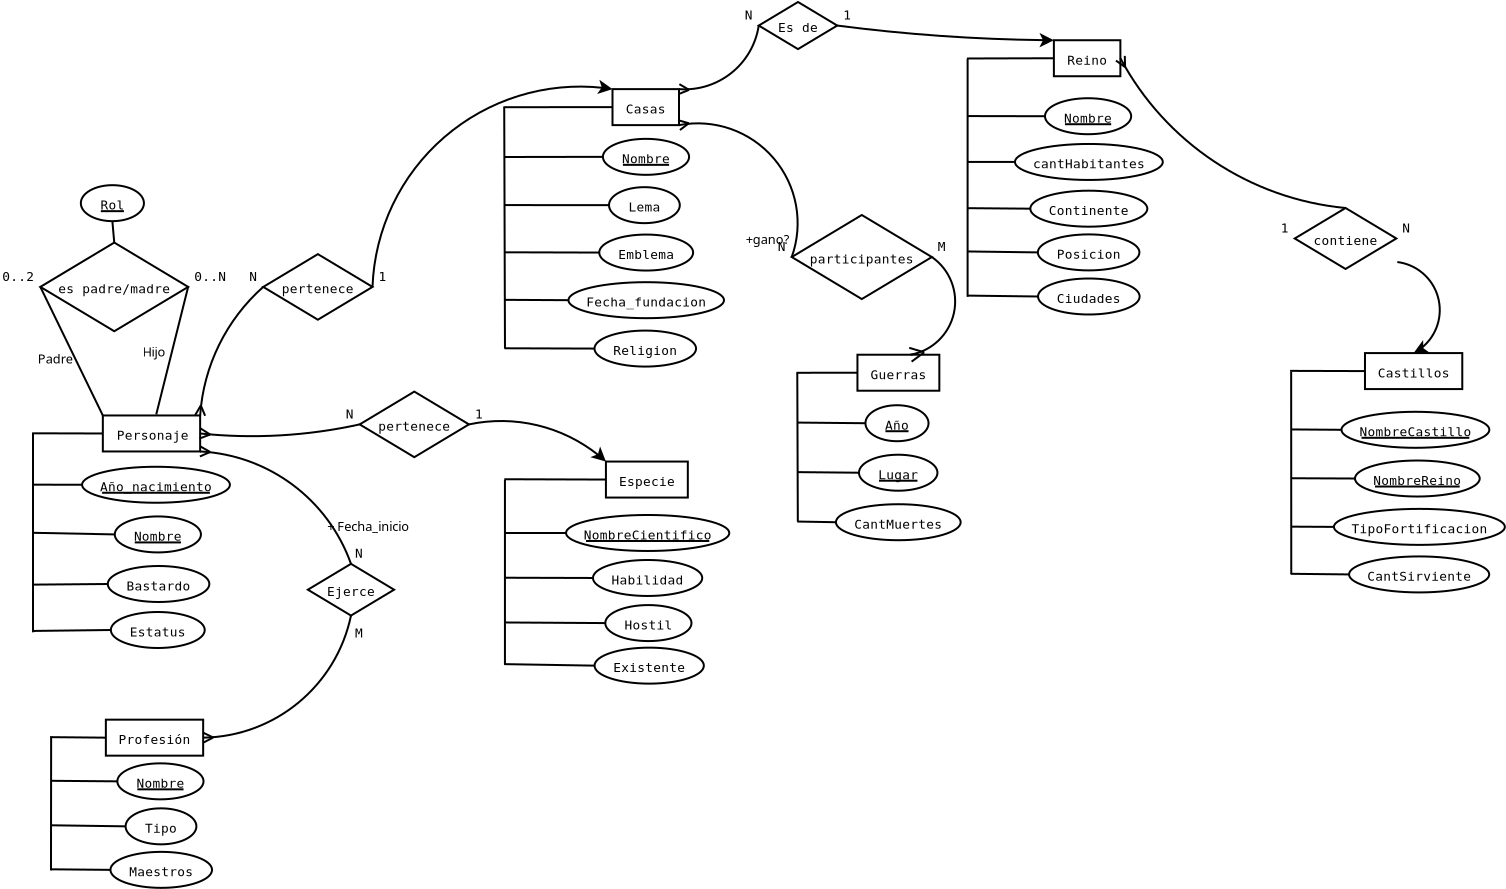 <?xml version="1.0" encoding="UTF-8"?>
<dia:diagram xmlns:dia="http://www.lysator.liu.se/~alla/dia/">
  <dia:layer name="Background" visible="true"/>
  <dia:layer name="Fondo" visible="true" active="true">
    <dia:group>
      <dia:object type="ER - Entity" version="0" id="O0">
        <dia:attribute name="obj_pos">
          <dia:point val="-26.535,-17.166"/>
        </dia:attribute>
        <dia:attribute name="obj_bb">
          <dia:rectangle val="-26.585,-17.215;-21.62,-15.316"/>
        </dia:attribute>
        <dia:attribute name="elem_corner">
          <dia:point val="-26.535,-17.166"/>
        </dia:attribute>
        <dia:attribute name="elem_width">
          <dia:real val="4.865"/>
        </dia:attribute>
        <dia:attribute name="elem_height">
          <dia:real val="1.8"/>
        </dia:attribute>
        <dia:attribute name="border_width">
          <dia:real val="0.1"/>
        </dia:attribute>
        <dia:attribute name="border_color">
          <dia:color val="#000000"/>
        </dia:attribute>
        <dia:attribute name="inner_color">
          <dia:color val="#ffffff"/>
        </dia:attribute>
        <dia:attribute name="name">
          <dia:string>#Personaje#</dia:string>
        </dia:attribute>
        <dia:attribute name="weak">
          <dia:boolean val="false"/>
        </dia:attribute>
        <dia:attribute name="associative">
          <dia:boolean val="false"/>
        </dia:attribute>
        <dia:attribute name="font">
          <dia:font family="monospace" style="0" name="Courier"/>
        </dia:attribute>
        <dia:attribute name="font_height">
          <dia:real val="0.8"/>
        </dia:attribute>
      </dia:object>
      <dia:object type="ER - Attribute" version="0" id="O1">
        <dia:attribute name="obj_pos">
          <dia:point val="-25.939,-12.118"/>
        </dia:attribute>
        <dia:attribute name="obj_bb">
          <dia:rectangle val="-25.989,-12.168;-21.579,-10.268"/>
        </dia:attribute>
        <dia:attribute name="elem_corner">
          <dia:point val="-25.939,-12.118"/>
        </dia:attribute>
        <dia:attribute name="elem_width">
          <dia:real val="4.31"/>
        </dia:attribute>
        <dia:attribute name="elem_height">
          <dia:real val="1.8"/>
        </dia:attribute>
        <dia:attribute name="border_width">
          <dia:real val="0.1"/>
        </dia:attribute>
        <dia:attribute name="border_color">
          <dia:color val="#000000"/>
        </dia:attribute>
        <dia:attribute name="inner_color">
          <dia:color val="#ffffff"/>
        </dia:attribute>
        <dia:attribute name="name">
          <dia:string>#Nombre#</dia:string>
        </dia:attribute>
        <dia:attribute name="key">
          <dia:boolean val="true"/>
        </dia:attribute>
        <dia:attribute name="weak_key">
          <dia:boolean val="false"/>
        </dia:attribute>
        <dia:attribute name="derived">
          <dia:boolean val="false"/>
        </dia:attribute>
        <dia:attribute name="multivalued">
          <dia:boolean val="false"/>
        </dia:attribute>
        <dia:attribute name="font">
          <dia:font family="monospace" style="0" name="Courier"/>
        </dia:attribute>
        <dia:attribute name="font_height">
          <dia:real val="0.8"/>
        </dia:attribute>
      </dia:object>
      <dia:object type="ER - Attribute" version="0" id="O2">
        <dia:attribute name="obj_pos">
          <dia:point val="-27.572,-14.601"/>
        </dia:attribute>
        <dia:attribute name="obj_bb">
          <dia:rectangle val="-27.622,-14.652;-20.132,-12.752"/>
        </dia:attribute>
        <dia:attribute name="elem_corner">
          <dia:point val="-27.572,-14.601"/>
        </dia:attribute>
        <dia:attribute name="elem_width">
          <dia:real val="7.39"/>
        </dia:attribute>
        <dia:attribute name="elem_height">
          <dia:real val="1.8"/>
        </dia:attribute>
        <dia:attribute name="border_width">
          <dia:real val="0.1"/>
        </dia:attribute>
        <dia:attribute name="border_color">
          <dia:color val="#000000"/>
        </dia:attribute>
        <dia:attribute name="inner_color">
          <dia:color val="#ffffff"/>
        </dia:attribute>
        <dia:attribute name="name">
          <dia:string>#Año_nacimiento#</dia:string>
        </dia:attribute>
        <dia:attribute name="key">
          <dia:boolean val="true"/>
        </dia:attribute>
        <dia:attribute name="weak_key">
          <dia:boolean val="false"/>
        </dia:attribute>
        <dia:attribute name="derived">
          <dia:boolean val="false"/>
        </dia:attribute>
        <dia:attribute name="multivalued">
          <dia:boolean val="false"/>
        </dia:attribute>
        <dia:attribute name="font">
          <dia:font family="monospace" style="0" name="Courier"/>
        </dia:attribute>
        <dia:attribute name="font_height">
          <dia:real val="0.8"/>
        </dia:attribute>
      </dia:object>
      <dia:object type="ER - Attribute" version="0" id="O3">
        <dia:attribute name="obj_pos">
          <dia:point val="-26.289,-9.639"/>
        </dia:attribute>
        <dia:attribute name="obj_bb">
          <dia:rectangle val="-26.339,-9.689;-21.159,-7.789"/>
        </dia:attribute>
        <dia:attribute name="elem_corner">
          <dia:point val="-26.289,-9.639"/>
        </dia:attribute>
        <dia:attribute name="elem_width">
          <dia:real val="5.08"/>
        </dia:attribute>
        <dia:attribute name="elem_height">
          <dia:real val="1.8"/>
        </dia:attribute>
        <dia:attribute name="border_width">
          <dia:real val="0.1"/>
        </dia:attribute>
        <dia:attribute name="border_color">
          <dia:color val="#000000"/>
        </dia:attribute>
        <dia:attribute name="inner_color">
          <dia:color val="#ffffff"/>
        </dia:attribute>
        <dia:attribute name="name">
          <dia:string>#Bastardo#</dia:string>
        </dia:attribute>
        <dia:attribute name="key">
          <dia:boolean val="false"/>
        </dia:attribute>
        <dia:attribute name="weak_key">
          <dia:boolean val="false"/>
        </dia:attribute>
        <dia:attribute name="derived">
          <dia:boolean val="false"/>
        </dia:attribute>
        <dia:attribute name="multivalued">
          <dia:boolean val="false"/>
        </dia:attribute>
        <dia:attribute name="font">
          <dia:font family="monospace" style="0" name="Courier"/>
        </dia:attribute>
        <dia:attribute name="font_height">
          <dia:real val="0.8"/>
        </dia:attribute>
      </dia:object>
      <dia:object type="ER - Attribute" version="0" id="O4">
        <dia:attribute name="obj_pos">
          <dia:point val="-26.135,-7.339"/>
        </dia:attribute>
        <dia:attribute name="obj_bb">
          <dia:rectangle val="-26.185,-7.389;-21.39,-5.489"/>
        </dia:attribute>
        <dia:attribute name="elem_corner">
          <dia:point val="-26.135,-7.339"/>
        </dia:attribute>
        <dia:attribute name="elem_width">
          <dia:real val="4.695"/>
        </dia:attribute>
        <dia:attribute name="elem_height">
          <dia:real val="1.8"/>
        </dia:attribute>
        <dia:attribute name="border_width">
          <dia:real val="0.1"/>
        </dia:attribute>
        <dia:attribute name="border_color">
          <dia:color val="#000000"/>
        </dia:attribute>
        <dia:attribute name="inner_color">
          <dia:color val="#ffffff"/>
        </dia:attribute>
        <dia:attribute name="name">
          <dia:string>#Estatus#</dia:string>
        </dia:attribute>
        <dia:attribute name="key">
          <dia:boolean val="false"/>
        </dia:attribute>
        <dia:attribute name="weak_key">
          <dia:boolean val="false"/>
        </dia:attribute>
        <dia:attribute name="derived">
          <dia:boolean val="false"/>
        </dia:attribute>
        <dia:attribute name="multivalued">
          <dia:boolean val="false"/>
        </dia:attribute>
        <dia:attribute name="font">
          <dia:font family="monospace" style="0" name="Courier"/>
        </dia:attribute>
        <dia:attribute name="font_height">
          <dia:real val="0.8"/>
        </dia:attribute>
      </dia:object>
      <dia:object type="Standard - Line" version="0" id="O5">
        <dia:attribute name="obj_pos">
          <dia:point val="-26.535,-16.265"/>
        </dia:attribute>
        <dia:attribute name="obj_bb">
          <dia:rectangle val="-30.123,-16.324;-26.485,-16.215"/>
        </dia:attribute>
        <dia:attribute name="conn_endpoints">
          <dia:point val="-26.535,-16.265"/>
          <dia:point val="-30.073,-16.274"/>
        </dia:attribute>
        <dia:attribute name="numcp">
          <dia:int val="1"/>
        </dia:attribute>
        <dia:connections>
          <dia:connection handle="0" to="O0" connection="3"/>
        </dia:connections>
      </dia:object>
      <dia:object type="Standard - Line" version="0" id="O6">
        <dia:attribute name="obj_pos">
          <dia:point val="-30.027,-16.274"/>
        </dia:attribute>
        <dia:attribute name="obj_bb">
          <dia:rectangle val="-30.077,-16.324;-29.977,-6.274"/>
        </dia:attribute>
        <dia:attribute name="conn_endpoints">
          <dia:point val="-30.027,-16.274"/>
          <dia:point val="-30.027,-6.324"/>
        </dia:attribute>
        <dia:attribute name="numcp">
          <dia:int val="1"/>
        </dia:attribute>
      </dia:object>
      <dia:object type="Standard - Line" version="0" id="O7">
        <dia:attribute name="obj_pos">
          <dia:point val="-27.572,-13.701"/>
        </dia:attribute>
        <dia:attribute name="obj_bb">
          <dia:rectangle val="-30.123,-13.756;-27.522,-13.651"/>
        </dia:attribute>
        <dia:attribute name="conn_endpoints">
          <dia:point val="-27.572,-13.701"/>
          <dia:point val="-30.073,-13.706"/>
        </dia:attribute>
        <dia:attribute name="numcp">
          <dia:int val="1"/>
        </dia:attribute>
        <dia:connections>
          <dia:connection handle="0" to="O2" connection="3"/>
        </dia:connections>
      </dia:object>
      <dia:object type="Standard - Line" version="0" id="O8">
        <dia:attribute name="obj_pos">
          <dia:point val="-25.939,-11.218"/>
        </dia:attribute>
        <dia:attribute name="obj_bb">
          <dia:rectangle val="-30.078,-11.35;-25.888,-11.167"/>
        </dia:attribute>
        <dia:attribute name="conn_endpoints">
          <dia:point val="-25.939,-11.218"/>
          <dia:point val="-30.027,-11.299"/>
        </dia:attribute>
        <dia:attribute name="numcp">
          <dia:int val="1"/>
        </dia:attribute>
        <dia:connections>
          <dia:connection handle="0" to="O1" connection="3"/>
          <dia:connection handle="1" to="O6" connection="0"/>
        </dia:connections>
      </dia:object>
      <dia:object type="Standard - Line" version="0" id="O9">
        <dia:attribute name="obj_pos">
          <dia:point val="-26.289,-8.739"/>
        </dia:attribute>
        <dia:attribute name="obj_bb">
          <dia:rectangle val="-30.078,-8.789;-26.238,-8.658"/>
        </dia:attribute>
        <dia:attribute name="conn_endpoints">
          <dia:point val="-26.289,-8.739"/>
          <dia:point val="-30.027,-8.708"/>
        </dia:attribute>
        <dia:attribute name="numcp">
          <dia:int val="1"/>
        </dia:attribute>
        <dia:connections>
          <dia:connection handle="0" to="O3" connection="3"/>
        </dia:connections>
      </dia:object>
      <dia:object type="Standard - Line" version="0" id="O10">
        <dia:attribute name="obj_pos">
          <dia:point val="-26.135,-6.439"/>
        </dia:attribute>
        <dia:attribute name="obj_bb">
          <dia:rectangle val="-30.081,-6.489;-26.084,-6.341"/>
        </dia:attribute>
        <dia:attribute name="conn_endpoints">
          <dia:point val="-26.135,-6.439"/>
          <dia:point val="-30.03,-6.392"/>
        </dia:attribute>
        <dia:attribute name="numcp">
          <dia:int val="1"/>
        </dia:attribute>
        <dia:connections>
          <dia:connection handle="0" to="O4" connection="3"/>
        </dia:connections>
      </dia:object>
    </dia:group>
    <dia:group>
      <dia:object type="ER - Entity" version="0" id="O11">
        <dia:attribute name="obj_pos">
          <dia:point val="-1.052,-33.483"/>
        </dia:attribute>
        <dia:attribute name="obj_bb">
          <dia:rectangle val="-1.102,-33.533;2.323,-31.633"/>
        </dia:attribute>
        <dia:attribute name="elem_corner">
          <dia:point val="-1.052,-33.483"/>
        </dia:attribute>
        <dia:attribute name="elem_width">
          <dia:real val="3.325"/>
        </dia:attribute>
        <dia:attribute name="elem_height">
          <dia:real val="1.8"/>
        </dia:attribute>
        <dia:attribute name="border_width">
          <dia:real val="0.1"/>
        </dia:attribute>
        <dia:attribute name="border_color">
          <dia:color val="#000000"/>
        </dia:attribute>
        <dia:attribute name="inner_color">
          <dia:color val="#ffffff"/>
        </dia:attribute>
        <dia:attribute name="name">
          <dia:string>#Casas#</dia:string>
        </dia:attribute>
        <dia:attribute name="weak">
          <dia:boolean val="false"/>
        </dia:attribute>
        <dia:attribute name="associative">
          <dia:boolean val="false"/>
        </dia:attribute>
        <dia:attribute name="font">
          <dia:font family="monospace" style="0" name="Courier"/>
        </dia:attribute>
        <dia:attribute name="font_height">
          <dia:real val="0.8"/>
        </dia:attribute>
      </dia:object>
      <dia:object type="ER - Attribute" version="0" id="O12">
        <dia:attribute name="obj_pos">
          <dia:point val="-1.532,-30.997"/>
        </dia:attribute>
        <dia:attribute name="obj_bb">
          <dia:rectangle val="-1.582,-31.047;2.828,-29.147"/>
        </dia:attribute>
        <dia:attribute name="elem_corner">
          <dia:point val="-1.532,-30.997"/>
        </dia:attribute>
        <dia:attribute name="elem_width">
          <dia:real val="4.31"/>
        </dia:attribute>
        <dia:attribute name="elem_height">
          <dia:real val="1.8"/>
        </dia:attribute>
        <dia:attribute name="border_width">
          <dia:real val="0.1"/>
        </dia:attribute>
        <dia:attribute name="border_color">
          <dia:color val="#000000"/>
        </dia:attribute>
        <dia:attribute name="inner_color">
          <dia:color val="#ffffff"/>
        </dia:attribute>
        <dia:attribute name="name">
          <dia:string>#Nombre#</dia:string>
        </dia:attribute>
        <dia:attribute name="key">
          <dia:boolean val="true"/>
        </dia:attribute>
        <dia:attribute name="weak_key">
          <dia:boolean val="false"/>
        </dia:attribute>
        <dia:attribute name="derived">
          <dia:boolean val="false"/>
        </dia:attribute>
        <dia:attribute name="multivalued">
          <dia:boolean val="false"/>
        </dia:attribute>
        <dia:attribute name="font">
          <dia:font family="monospace" style="0" name="Courier"/>
        </dia:attribute>
        <dia:attribute name="font_height">
          <dia:real val="0.8"/>
        </dia:attribute>
      </dia:object>
      <dia:object type="ER - Attribute" version="0" id="O13">
        <dia:attribute name="obj_pos">
          <dia:point val="-1.227,-28.581"/>
        </dia:attribute>
        <dia:attribute name="obj_bb">
          <dia:rectangle val="-1.277,-28.631;2.363,-26.731"/>
        </dia:attribute>
        <dia:attribute name="elem_corner">
          <dia:point val="-1.227,-28.581"/>
        </dia:attribute>
        <dia:attribute name="elem_width">
          <dia:real val="3.54"/>
        </dia:attribute>
        <dia:attribute name="elem_height">
          <dia:real val="1.8"/>
        </dia:attribute>
        <dia:attribute name="border_width">
          <dia:real val="0.1"/>
        </dia:attribute>
        <dia:attribute name="border_color">
          <dia:color val="#000000"/>
        </dia:attribute>
        <dia:attribute name="inner_color">
          <dia:color val="#ffffff"/>
        </dia:attribute>
        <dia:attribute name="name">
          <dia:string>#Lema#</dia:string>
        </dia:attribute>
        <dia:attribute name="key">
          <dia:boolean val="false"/>
        </dia:attribute>
        <dia:attribute name="weak_key">
          <dia:boolean val="false"/>
        </dia:attribute>
        <dia:attribute name="derived">
          <dia:boolean val="false"/>
        </dia:attribute>
        <dia:attribute name="multivalued">
          <dia:boolean val="false"/>
        </dia:attribute>
        <dia:attribute name="font">
          <dia:font family="monospace" style="0" name="Courier"/>
        </dia:attribute>
        <dia:attribute name="font_height">
          <dia:real val="0.8"/>
        </dia:attribute>
      </dia:object>
      <dia:object type="ER - Attribute" version="0" id="O14">
        <dia:attribute name="obj_pos">
          <dia:point val="-1.715,-26.211"/>
        </dia:attribute>
        <dia:attribute name="obj_bb">
          <dia:rectangle val="-1.765,-26.261;3.03,-24.361"/>
        </dia:attribute>
        <dia:attribute name="elem_corner">
          <dia:point val="-1.715,-26.211"/>
        </dia:attribute>
        <dia:attribute name="elem_width">
          <dia:real val="4.695"/>
        </dia:attribute>
        <dia:attribute name="elem_height">
          <dia:real val="1.8"/>
        </dia:attribute>
        <dia:attribute name="border_width">
          <dia:real val="0.1"/>
        </dia:attribute>
        <dia:attribute name="border_color">
          <dia:color val="#000000"/>
        </dia:attribute>
        <dia:attribute name="inner_color">
          <dia:color val="#ffffff"/>
        </dia:attribute>
        <dia:attribute name="name">
          <dia:string>#Emblema#</dia:string>
        </dia:attribute>
        <dia:attribute name="key">
          <dia:boolean val="false"/>
        </dia:attribute>
        <dia:attribute name="weak_key">
          <dia:boolean val="false"/>
        </dia:attribute>
        <dia:attribute name="derived">
          <dia:boolean val="false"/>
        </dia:attribute>
        <dia:attribute name="multivalued">
          <dia:boolean val="false"/>
        </dia:attribute>
        <dia:attribute name="font">
          <dia:font family="monospace" style="0" name="Courier"/>
        </dia:attribute>
        <dia:attribute name="font_height">
          <dia:real val="0.8"/>
        </dia:attribute>
      </dia:object>
      <dia:object type="ER - Attribute" version="0" id="O15">
        <dia:attribute name="obj_pos">
          <dia:point val="-3.253,-23.83"/>
        </dia:attribute>
        <dia:attribute name="obj_bb">
          <dia:rectangle val="-3.303,-23.88;4.572,-21.98"/>
        </dia:attribute>
        <dia:attribute name="elem_corner">
          <dia:point val="-3.253,-23.83"/>
        </dia:attribute>
        <dia:attribute name="elem_width">
          <dia:real val="7.775"/>
        </dia:attribute>
        <dia:attribute name="elem_height">
          <dia:real val="1.8"/>
        </dia:attribute>
        <dia:attribute name="border_width">
          <dia:real val="0.1"/>
        </dia:attribute>
        <dia:attribute name="border_color">
          <dia:color val="#000000"/>
        </dia:attribute>
        <dia:attribute name="inner_color">
          <dia:color val="#ffffff"/>
        </dia:attribute>
        <dia:attribute name="name">
          <dia:string>#Fecha_fundacion#</dia:string>
        </dia:attribute>
        <dia:attribute name="key">
          <dia:boolean val="false"/>
        </dia:attribute>
        <dia:attribute name="weak_key">
          <dia:boolean val="false"/>
        </dia:attribute>
        <dia:attribute name="derived">
          <dia:boolean val="false"/>
        </dia:attribute>
        <dia:attribute name="multivalued">
          <dia:boolean val="false"/>
        </dia:attribute>
        <dia:attribute name="font">
          <dia:font family="monospace" style="0" name="Courier"/>
        </dia:attribute>
        <dia:attribute name="font_height">
          <dia:real val="0.8"/>
        </dia:attribute>
      </dia:object>
      <dia:object type="ER - Attribute" version="0" id="O16">
        <dia:attribute name="obj_pos">
          <dia:point val="-1.953,-21.41"/>
        </dia:attribute>
        <dia:attribute name="obj_bb">
          <dia:rectangle val="-2.003,-21.46;3.177,-19.56"/>
        </dia:attribute>
        <dia:attribute name="elem_corner">
          <dia:point val="-1.953,-21.41"/>
        </dia:attribute>
        <dia:attribute name="elem_width">
          <dia:real val="5.08"/>
        </dia:attribute>
        <dia:attribute name="elem_height">
          <dia:real val="1.8"/>
        </dia:attribute>
        <dia:attribute name="border_width">
          <dia:real val="0.1"/>
        </dia:attribute>
        <dia:attribute name="border_color">
          <dia:color val="#000000"/>
        </dia:attribute>
        <dia:attribute name="inner_color">
          <dia:color val="#ffffff"/>
        </dia:attribute>
        <dia:attribute name="name">
          <dia:string>#Religion#</dia:string>
        </dia:attribute>
        <dia:attribute name="key">
          <dia:boolean val="false"/>
        </dia:attribute>
        <dia:attribute name="weak_key">
          <dia:boolean val="false"/>
        </dia:attribute>
        <dia:attribute name="derived">
          <dia:boolean val="false"/>
        </dia:attribute>
        <dia:attribute name="multivalued">
          <dia:boolean val="false"/>
        </dia:attribute>
        <dia:attribute name="font">
          <dia:font family="monospace" style="0" name="Courier"/>
        </dia:attribute>
        <dia:attribute name="font_height">
          <dia:real val="0.8"/>
        </dia:attribute>
      </dia:object>
      <dia:object type="Standard - Line" version="0" id="O17">
        <dia:attribute name="obj_pos">
          <dia:point val="-1.052,-32.583"/>
        </dia:attribute>
        <dia:attribute name="obj_bb">
          <dia:rectangle val="-6.555,-32.633;-1.002,-32.529"/>
        </dia:attribute>
        <dia:attribute name="conn_endpoints">
          <dia:point val="-1.052,-32.583"/>
          <dia:point val="-6.505,-32.579"/>
        </dia:attribute>
        <dia:attribute name="numcp">
          <dia:int val="1"/>
        </dia:attribute>
        <dia:connections>
          <dia:connection handle="0" to="O11" connection="3"/>
        </dia:connections>
      </dia:object>
      <dia:object type="Standard - Line" version="0" id="O18">
        <dia:attribute name="obj_pos">
          <dia:point val="-6.466,-32.579"/>
        </dia:attribute>
        <dia:attribute name="obj_bb">
          <dia:rectangle val="-6.516,-32.629;-6.377,-20.461"/>
        </dia:attribute>
        <dia:attribute name="conn_endpoints">
          <dia:point val="-6.466,-32.579"/>
          <dia:point val="-6.428,-20.511"/>
        </dia:attribute>
        <dia:attribute name="numcp">
          <dia:int val="1"/>
        </dia:attribute>
      </dia:object>
      <dia:object type="Standard - Line" version="0" id="O19">
        <dia:attribute name="obj_pos">
          <dia:point val="-1.953,-20.51"/>
        </dia:attribute>
        <dia:attribute name="obj_bb">
          <dia:rectangle val="-6.502,-20.576;-1.903,-20.46"/>
        </dia:attribute>
        <dia:attribute name="conn_endpoints">
          <dia:point val="-1.953,-20.51"/>
          <dia:point val="-6.452,-20.525"/>
        </dia:attribute>
        <dia:attribute name="numcp">
          <dia:int val="1"/>
        </dia:attribute>
        <dia:connections>
          <dia:connection handle="0" to="O16" connection="3"/>
        </dia:connections>
      </dia:object>
      <dia:object type="Standard - Line" version="0" id="O20">
        <dia:attribute name="obj_pos">
          <dia:point val="-1.715,-25.311"/>
        </dia:attribute>
        <dia:attribute name="obj_bb">
          <dia:rectangle val="-6.502,-25.374;-1.665,-25.261"/>
        </dia:attribute>
        <dia:attribute name="conn_endpoints">
          <dia:point val="-1.715,-25.311"/>
          <dia:point val="-6.452,-25.324"/>
        </dia:attribute>
        <dia:attribute name="numcp">
          <dia:int val="1"/>
        </dia:attribute>
        <dia:connections>
          <dia:connection handle="0" to="O14" connection="3"/>
        </dia:connections>
      </dia:object>
      <dia:object type="Standard - Line" version="0" id="O21">
        <dia:attribute name="obj_pos">
          <dia:point val="-1.532,-30.097"/>
        </dia:attribute>
        <dia:attribute name="obj_bb">
          <dia:rectangle val="-6.481,-30.147;-1.481,-30.039"/>
        </dia:attribute>
        <dia:attribute name="conn_endpoints">
          <dia:point val="-1.532,-30.097"/>
          <dia:point val="-6.431,-30.089"/>
        </dia:attribute>
        <dia:attribute name="numcp">
          <dia:int val="1"/>
        </dia:attribute>
        <dia:connections>
          <dia:connection handle="0" to="O12" connection="3"/>
        </dia:connections>
      </dia:object>
      <dia:object type="Standard - Line" version="0" id="O22">
        <dia:attribute name="obj_pos">
          <dia:point val="-1.227,-27.681"/>
        </dia:attribute>
        <dia:attribute name="obj_bb">
          <dia:rectangle val="-6.492,-27.735;-1.177,-27.631"/>
        </dia:attribute>
        <dia:attribute name="conn_endpoints">
          <dia:point val="-1.227,-27.681"/>
          <dia:point val="-6.442,-27.685"/>
        </dia:attribute>
        <dia:attribute name="numcp">
          <dia:int val="1"/>
        </dia:attribute>
        <dia:connections>
          <dia:connection handle="0" to="O13" connection="3"/>
        </dia:connections>
      </dia:object>
      <dia:object type="Standard - Line" version="0" id="O23">
        <dia:attribute name="obj_pos">
          <dia:point val="-3.253,-22.93"/>
        </dia:attribute>
        <dia:attribute name="obj_bb">
          <dia:rectangle val="-6.477,-22.997;-3.203,-22.88"/>
        </dia:attribute>
        <dia:attribute name="conn_endpoints">
          <dia:point val="-3.253,-22.93"/>
          <dia:point val="-6.427,-22.947"/>
        </dia:attribute>
        <dia:attribute name="numcp">
          <dia:int val="1"/>
        </dia:attribute>
        <dia:connections>
          <dia:connection handle="0" to="O15" connection="3"/>
        </dia:connections>
      </dia:object>
    </dia:group>
    <dia:group>
      <dia:object type="ER - Entity" version="0" id="O24">
        <dia:attribute name="obj_pos">
          <dia:point val="-1.381,-14.861"/>
        </dia:attribute>
        <dia:attribute name="obj_bb">
          <dia:rectangle val="-1.431,-14.911;2.764,-13.011"/>
        </dia:attribute>
        <dia:attribute name="elem_corner">
          <dia:point val="-1.381,-14.861"/>
        </dia:attribute>
        <dia:attribute name="elem_width">
          <dia:real val="4.095"/>
        </dia:attribute>
        <dia:attribute name="elem_height">
          <dia:real val="1.8"/>
        </dia:attribute>
        <dia:attribute name="border_width">
          <dia:real val="0.1"/>
        </dia:attribute>
        <dia:attribute name="border_color">
          <dia:color val="#000000"/>
        </dia:attribute>
        <dia:attribute name="inner_color">
          <dia:color val="#ffffff"/>
        </dia:attribute>
        <dia:attribute name="name">
          <dia:string>#Especie#</dia:string>
        </dia:attribute>
        <dia:attribute name="weak">
          <dia:boolean val="false"/>
        </dia:attribute>
        <dia:attribute name="associative">
          <dia:boolean val="false"/>
        </dia:attribute>
        <dia:attribute name="font">
          <dia:font family="monospace" style="0" name="Courier"/>
        </dia:attribute>
        <dia:attribute name="font_height">
          <dia:real val="0.8"/>
        </dia:attribute>
      </dia:object>
      <dia:object type="ER - Attribute" version="0" id="O25">
        <dia:attribute name="obj_pos">
          <dia:point val="-3.374,-12.19"/>
        </dia:attribute>
        <dia:attribute name="obj_bb">
          <dia:rectangle val="-3.424,-12.24;4.836,-10.34"/>
        </dia:attribute>
        <dia:attribute name="elem_corner">
          <dia:point val="-3.374,-12.19"/>
        </dia:attribute>
        <dia:attribute name="elem_width">
          <dia:real val="8.16"/>
        </dia:attribute>
        <dia:attribute name="elem_height">
          <dia:real val="1.8"/>
        </dia:attribute>
        <dia:attribute name="border_width">
          <dia:real val="0.1"/>
        </dia:attribute>
        <dia:attribute name="border_color">
          <dia:color val="#000000"/>
        </dia:attribute>
        <dia:attribute name="inner_color">
          <dia:color val="#ffffff"/>
        </dia:attribute>
        <dia:attribute name="name">
          <dia:string>#NombreCientifico#</dia:string>
        </dia:attribute>
        <dia:attribute name="key">
          <dia:boolean val="true"/>
        </dia:attribute>
        <dia:attribute name="weak_key">
          <dia:boolean val="false"/>
        </dia:attribute>
        <dia:attribute name="derived">
          <dia:boolean val="false"/>
        </dia:attribute>
        <dia:attribute name="multivalued">
          <dia:boolean val="false"/>
        </dia:attribute>
        <dia:attribute name="font">
          <dia:font family="monospace" style="0" name="Courier"/>
        </dia:attribute>
        <dia:attribute name="font_height">
          <dia:real val="0.8"/>
        </dia:attribute>
      </dia:object>
      <dia:object type="ER - Attribute" version="0" id="O26">
        <dia:attribute name="obj_pos">
          <dia:point val="-2.029,-9.94"/>
        </dia:attribute>
        <dia:attribute name="obj_bb">
          <dia:rectangle val="-2.079,-9.99;3.486,-8.09"/>
        </dia:attribute>
        <dia:attribute name="elem_corner">
          <dia:point val="-2.029,-9.94"/>
        </dia:attribute>
        <dia:attribute name="elem_width">
          <dia:real val="5.465"/>
        </dia:attribute>
        <dia:attribute name="elem_height">
          <dia:real val="1.8"/>
        </dia:attribute>
        <dia:attribute name="border_width">
          <dia:real val="0.1"/>
        </dia:attribute>
        <dia:attribute name="border_color">
          <dia:color val="#000000"/>
        </dia:attribute>
        <dia:attribute name="inner_color">
          <dia:color val="#ffffff"/>
        </dia:attribute>
        <dia:attribute name="name">
          <dia:string>#Habilidad#</dia:string>
        </dia:attribute>
        <dia:attribute name="key">
          <dia:boolean val="false"/>
        </dia:attribute>
        <dia:attribute name="weak_key">
          <dia:boolean val="false"/>
        </dia:attribute>
        <dia:attribute name="derived">
          <dia:boolean val="false"/>
        </dia:attribute>
        <dia:attribute name="multivalued">
          <dia:boolean val="false"/>
        </dia:attribute>
        <dia:attribute name="font">
          <dia:font family="monospace" style="0" name="Courier"/>
        </dia:attribute>
        <dia:attribute name="font_height">
          <dia:real val="0.8"/>
        </dia:attribute>
      </dia:object>
      <dia:object type="ER - Attribute" version="0" id="O27">
        <dia:attribute name="obj_pos">
          <dia:point val="-1.412,-7.685"/>
        </dia:attribute>
        <dia:attribute name="obj_bb">
          <dia:rectangle val="-1.462,-7.735;2.948,-5.835"/>
        </dia:attribute>
        <dia:attribute name="elem_corner">
          <dia:point val="-1.412,-7.685"/>
        </dia:attribute>
        <dia:attribute name="elem_width">
          <dia:real val="4.31"/>
        </dia:attribute>
        <dia:attribute name="elem_height">
          <dia:real val="1.8"/>
        </dia:attribute>
        <dia:attribute name="border_width">
          <dia:real val="0.1"/>
        </dia:attribute>
        <dia:attribute name="border_color">
          <dia:color val="#000000"/>
        </dia:attribute>
        <dia:attribute name="inner_color">
          <dia:color val="#ffffff"/>
        </dia:attribute>
        <dia:attribute name="name">
          <dia:string>#Hostil#</dia:string>
        </dia:attribute>
        <dia:attribute name="key">
          <dia:boolean val="false"/>
        </dia:attribute>
        <dia:attribute name="weak_key">
          <dia:boolean val="false"/>
        </dia:attribute>
        <dia:attribute name="derived">
          <dia:boolean val="false"/>
        </dia:attribute>
        <dia:attribute name="multivalued">
          <dia:boolean val="false"/>
        </dia:attribute>
        <dia:attribute name="font">
          <dia:font family="monospace" style="0" name="Courier"/>
        </dia:attribute>
        <dia:attribute name="font_height">
          <dia:real val="0.8"/>
        </dia:attribute>
      </dia:object>
      <dia:object type="ER - Attribute" version="0" id="O28">
        <dia:attribute name="obj_pos">
          <dia:point val="-1.949,-5.557"/>
        </dia:attribute>
        <dia:attribute name="obj_bb">
          <dia:rectangle val="-1.999,-5.607;3.566,-3.707"/>
        </dia:attribute>
        <dia:attribute name="elem_corner">
          <dia:point val="-1.949,-5.557"/>
        </dia:attribute>
        <dia:attribute name="elem_width">
          <dia:real val="5.465"/>
        </dia:attribute>
        <dia:attribute name="elem_height">
          <dia:real val="1.8"/>
        </dia:attribute>
        <dia:attribute name="border_width">
          <dia:real val="0.1"/>
        </dia:attribute>
        <dia:attribute name="border_color">
          <dia:color val="#000000"/>
        </dia:attribute>
        <dia:attribute name="inner_color">
          <dia:color val="#ffffff"/>
        </dia:attribute>
        <dia:attribute name="name">
          <dia:string>#Existente#</dia:string>
        </dia:attribute>
        <dia:attribute name="key">
          <dia:boolean val="false"/>
        </dia:attribute>
        <dia:attribute name="weak_key">
          <dia:boolean val="false"/>
        </dia:attribute>
        <dia:attribute name="derived">
          <dia:boolean val="false"/>
        </dia:attribute>
        <dia:attribute name="multivalued">
          <dia:boolean val="false"/>
        </dia:attribute>
        <dia:attribute name="font">
          <dia:font family="monospace" style="0" name="Courier"/>
        </dia:attribute>
        <dia:attribute name="font_height">
          <dia:real val="0.8"/>
        </dia:attribute>
      </dia:object>
      <dia:object type="Standard - Line" version="0" id="O29">
        <dia:attribute name="obj_pos">
          <dia:point val="-1.381,-13.961"/>
        </dia:attribute>
        <dia:attribute name="obj_bb">
          <dia:rectangle val="-6.513,-14.028;-1.331,-13.911"/>
        </dia:attribute>
        <dia:attribute name="conn_endpoints">
          <dia:point val="-1.381,-13.961"/>
          <dia:point val="-6.462,-13.977"/>
        </dia:attribute>
        <dia:attribute name="numcp">
          <dia:int val="1"/>
        </dia:attribute>
        <dia:connections>
          <dia:connection handle="0" to="O24" connection="3"/>
        </dia:connections>
      </dia:object>
      <dia:object type="Standard - Line" version="0" id="O30">
        <dia:attribute name="obj_pos">
          <dia:point val="-6.43,-13.945"/>
        </dia:attribute>
        <dia:attribute name="obj_bb">
          <dia:rectangle val="-6.48,-13.995;-6.38,-4.655"/>
        </dia:attribute>
        <dia:attribute name="conn_endpoints">
          <dia:point val="-6.43,-13.945"/>
          <dia:point val="-6.43,-4.705"/>
        </dia:attribute>
        <dia:attribute name="numcp">
          <dia:int val="1"/>
        </dia:attribute>
      </dia:object>
      <dia:object type="Standard - Line" version="0" id="O31">
        <dia:attribute name="obj_pos">
          <dia:point val="-2.029,-9.04"/>
        </dia:attribute>
        <dia:attribute name="obj_bb">
          <dia:rectangle val="-6.462,-9.102;-1.979,-8.99"/>
        </dia:attribute>
        <dia:attribute name="conn_endpoints">
          <dia:point val="-2.029,-9.04"/>
          <dia:point val="-6.412,-9.052"/>
        </dia:attribute>
        <dia:attribute name="numcp">
          <dia:int val="1"/>
        </dia:attribute>
        <dia:connections>
          <dia:connection handle="0" to="O26" connection="3"/>
        </dia:connections>
      </dia:object>
      <dia:object type="Standard - Line" version="0" id="O32">
        <dia:attribute name="obj_pos">
          <dia:point val="-3.374,-11.29"/>
        </dia:attribute>
        <dia:attribute name="obj_bb">
          <dia:rectangle val="-6.481,-11.34;-3.324,-11.238"/>
        </dia:attribute>
        <dia:attribute name="conn_endpoints">
          <dia:point val="-3.374,-11.29"/>
          <dia:point val="-6.431,-11.288"/>
        </dia:attribute>
        <dia:attribute name="numcp">
          <dia:int val="1"/>
        </dia:attribute>
        <dia:connections>
          <dia:connection handle="0" to="O25" connection="3"/>
        </dia:connections>
      </dia:object>
      <dia:object type="Standard - Line" version="0" id="O33">
        <dia:attribute name="obj_pos">
          <dia:point val="-1.412,-6.785"/>
        </dia:attribute>
        <dia:attribute name="obj_bb">
          <dia:rectangle val="-6.462,-6.866;-1.361,-6.735"/>
        </dia:attribute>
        <dia:attribute name="conn_endpoints">
          <dia:point val="-1.412,-6.785"/>
          <dia:point val="-6.412,-6.815"/>
        </dia:attribute>
        <dia:attribute name="numcp">
          <dia:int val="1"/>
        </dia:attribute>
        <dia:connections>
          <dia:connection handle="0" to="O27" connection="3"/>
        </dia:connections>
      </dia:object>
      <dia:object type="Standard - Line" version="0" id="O34">
        <dia:attribute name="obj_pos">
          <dia:point val="-1.949,-4.657"/>
        </dia:attribute>
        <dia:attribute name="obj_bb">
          <dia:rectangle val="-6.521,-4.784;-1.898,-4.607"/>
        </dia:attribute>
        <dia:attribute name="conn_endpoints">
          <dia:point val="-1.949,-4.657"/>
          <dia:point val="-6.47,-4.733"/>
        </dia:attribute>
        <dia:attribute name="numcp">
          <dia:int val="1"/>
        </dia:attribute>
        <dia:connections>
          <dia:connection handle="0" to="O28" connection="3"/>
        </dia:connections>
      </dia:object>
    </dia:group>
    <dia:group>
      <dia:object type="ER - Entity" version="0" id="O35">
        <dia:attribute name="obj_pos">
          <dia:point val="21.017,-35.927"/>
        </dia:attribute>
        <dia:attribute name="obj_bb">
          <dia:rectangle val="20.967,-35.977;24.392,-34.077"/>
        </dia:attribute>
        <dia:attribute name="elem_corner">
          <dia:point val="21.017,-35.927"/>
        </dia:attribute>
        <dia:attribute name="elem_width">
          <dia:real val="3.325"/>
        </dia:attribute>
        <dia:attribute name="elem_height">
          <dia:real val="1.8"/>
        </dia:attribute>
        <dia:attribute name="border_width">
          <dia:real val="0.1"/>
        </dia:attribute>
        <dia:attribute name="border_color">
          <dia:color val="#000000"/>
        </dia:attribute>
        <dia:attribute name="inner_color">
          <dia:color val="#ffffff"/>
        </dia:attribute>
        <dia:attribute name="name">
          <dia:string>#Reino#</dia:string>
        </dia:attribute>
        <dia:attribute name="weak">
          <dia:boolean val="false"/>
        </dia:attribute>
        <dia:attribute name="associative">
          <dia:boolean val="false"/>
        </dia:attribute>
        <dia:attribute name="font">
          <dia:font family="monospace" style="0" name="Courier"/>
        </dia:attribute>
        <dia:attribute name="font_height">
          <dia:real val="0.8"/>
        </dia:attribute>
      </dia:object>
      <dia:object type="ER - Attribute" version="0" id="O36">
        <dia:attribute name="obj_pos">
          <dia:point val="20.572,-33.028"/>
        </dia:attribute>
        <dia:attribute name="obj_bb">
          <dia:rectangle val="20.521,-33.078;24.931,-31.178"/>
        </dia:attribute>
        <dia:attribute name="elem_corner">
          <dia:point val="20.572,-33.028"/>
        </dia:attribute>
        <dia:attribute name="elem_width">
          <dia:real val="4.31"/>
        </dia:attribute>
        <dia:attribute name="elem_height">
          <dia:real val="1.8"/>
        </dia:attribute>
        <dia:attribute name="border_width">
          <dia:real val="0.1"/>
        </dia:attribute>
        <dia:attribute name="border_color">
          <dia:color val="#000000"/>
        </dia:attribute>
        <dia:attribute name="inner_color">
          <dia:color val="#ffffff"/>
        </dia:attribute>
        <dia:attribute name="name">
          <dia:string>#Nombre#</dia:string>
        </dia:attribute>
        <dia:attribute name="key">
          <dia:boolean val="true"/>
        </dia:attribute>
        <dia:attribute name="weak_key">
          <dia:boolean val="false"/>
        </dia:attribute>
        <dia:attribute name="derived">
          <dia:boolean val="false"/>
        </dia:attribute>
        <dia:attribute name="multivalued">
          <dia:boolean val="false"/>
        </dia:attribute>
        <dia:attribute name="font">
          <dia:font family="monospace" style="0" name="Courier"/>
        </dia:attribute>
        <dia:attribute name="font_height">
          <dia:real val="0.8"/>
        </dia:attribute>
      </dia:object>
      <dia:object type="ER - Attribute" version="0" id="O37">
        <dia:attribute name="obj_pos">
          <dia:point val="19.072,-30.741"/>
        </dia:attribute>
        <dia:attribute name="obj_bb">
          <dia:rectangle val="19.021,-30.791;26.512,-28.891"/>
        </dia:attribute>
        <dia:attribute name="elem_corner">
          <dia:point val="19.072,-30.741"/>
        </dia:attribute>
        <dia:attribute name="elem_width">
          <dia:real val="7.39"/>
        </dia:attribute>
        <dia:attribute name="elem_height">
          <dia:real val="1.8"/>
        </dia:attribute>
        <dia:attribute name="border_width">
          <dia:real val="0.1"/>
        </dia:attribute>
        <dia:attribute name="border_color">
          <dia:color val="#000000"/>
        </dia:attribute>
        <dia:attribute name="inner_color">
          <dia:color val="#ffffff"/>
        </dia:attribute>
        <dia:attribute name="name">
          <dia:string>#cantHabitantes#</dia:string>
        </dia:attribute>
        <dia:attribute name="key">
          <dia:boolean val="false"/>
        </dia:attribute>
        <dia:attribute name="weak_key">
          <dia:boolean val="false"/>
        </dia:attribute>
        <dia:attribute name="derived">
          <dia:boolean val="false"/>
        </dia:attribute>
        <dia:attribute name="multivalued">
          <dia:boolean val="false"/>
        </dia:attribute>
        <dia:attribute name="font">
          <dia:font family="monospace" style="0" name="Courier"/>
        </dia:attribute>
        <dia:attribute name="font_height">
          <dia:real val="0.8"/>
        </dia:attribute>
      </dia:object>
      <dia:object type="ER - Attribute" version="0" id="O38">
        <dia:attribute name="obj_pos">
          <dia:point val="19.839,-28.405"/>
        </dia:attribute>
        <dia:attribute name="obj_bb">
          <dia:rectangle val="19.789,-28.455;25.739,-26.555"/>
        </dia:attribute>
        <dia:attribute name="elem_corner">
          <dia:point val="19.839,-28.405"/>
        </dia:attribute>
        <dia:attribute name="elem_width">
          <dia:real val="5.85"/>
        </dia:attribute>
        <dia:attribute name="elem_height">
          <dia:real val="1.8"/>
        </dia:attribute>
        <dia:attribute name="border_width">
          <dia:real val="0.1"/>
        </dia:attribute>
        <dia:attribute name="border_color">
          <dia:color val="#000000"/>
        </dia:attribute>
        <dia:attribute name="inner_color">
          <dia:color val="#ffffff"/>
        </dia:attribute>
        <dia:attribute name="name">
          <dia:string>#Continente#</dia:string>
        </dia:attribute>
        <dia:attribute name="key">
          <dia:boolean val="false"/>
        </dia:attribute>
        <dia:attribute name="weak_key">
          <dia:boolean val="false"/>
        </dia:attribute>
        <dia:attribute name="derived">
          <dia:boolean val="false"/>
        </dia:attribute>
        <dia:attribute name="multivalued">
          <dia:boolean val="false"/>
        </dia:attribute>
        <dia:attribute name="font">
          <dia:font family="monospace" style="0" name="Courier"/>
        </dia:attribute>
        <dia:attribute name="font_height">
          <dia:real val="0.8"/>
        </dia:attribute>
      </dia:object>
      <dia:object type="ER - Attribute" version="0" id="O39">
        <dia:attribute name="obj_pos">
          <dia:point val="20.225,-24.014"/>
        </dia:attribute>
        <dia:attribute name="obj_bb">
          <dia:rectangle val="20.175,-24.064;25.355,-22.164"/>
        </dia:attribute>
        <dia:attribute name="elem_corner">
          <dia:point val="20.225,-24.014"/>
        </dia:attribute>
        <dia:attribute name="elem_width">
          <dia:real val="5.08"/>
        </dia:attribute>
        <dia:attribute name="elem_height">
          <dia:real val="1.8"/>
        </dia:attribute>
        <dia:attribute name="border_width">
          <dia:real val="0.1"/>
        </dia:attribute>
        <dia:attribute name="border_color">
          <dia:color val="#000000"/>
        </dia:attribute>
        <dia:attribute name="inner_color">
          <dia:color val="#ffffff"/>
        </dia:attribute>
        <dia:attribute name="name">
          <dia:string>#Ciudades#</dia:string>
        </dia:attribute>
        <dia:attribute name="key">
          <dia:boolean val="false"/>
        </dia:attribute>
        <dia:attribute name="weak_key">
          <dia:boolean val="false"/>
        </dia:attribute>
        <dia:attribute name="derived">
          <dia:boolean val="false"/>
        </dia:attribute>
        <dia:attribute name="multivalued">
          <dia:boolean val="false"/>
        </dia:attribute>
        <dia:attribute name="font">
          <dia:font family="monospace" style="0" name="Courier"/>
        </dia:attribute>
        <dia:attribute name="font_height">
          <dia:real val="0.8"/>
        </dia:attribute>
      </dia:object>
      <dia:object type="ER - Attribute" version="0" id="O40">
        <dia:attribute name="obj_pos">
          <dia:point val="20.215,-26.219"/>
        </dia:attribute>
        <dia:attribute name="obj_bb">
          <dia:rectangle val="20.165,-26.269;25.345,-24.369"/>
        </dia:attribute>
        <dia:attribute name="elem_corner">
          <dia:point val="20.215,-26.219"/>
        </dia:attribute>
        <dia:attribute name="elem_width">
          <dia:real val="5.08"/>
        </dia:attribute>
        <dia:attribute name="elem_height">
          <dia:real val="1.8"/>
        </dia:attribute>
        <dia:attribute name="border_width">
          <dia:real val="0.1"/>
        </dia:attribute>
        <dia:attribute name="border_color">
          <dia:color val="#000000"/>
        </dia:attribute>
        <dia:attribute name="inner_color">
          <dia:color val="#ffffff"/>
        </dia:attribute>
        <dia:attribute name="name">
          <dia:string>#Posicion#</dia:string>
        </dia:attribute>
        <dia:attribute name="key">
          <dia:boolean val="false"/>
        </dia:attribute>
        <dia:attribute name="weak_key">
          <dia:boolean val="false"/>
        </dia:attribute>
        <dia:attribute name="derived">
          <dia:boolean val="false"/>
        </dia:attribute>
        <dia:attribute name="multivalued">
          <dia:boolean val="false"/>
        </dia:attribute>
        <dia:attribute name="font">
          <dia:font family="monospace" style="0" name="Courier"/>
        </dia:attribute>
        <dia:attribute name="font_height">
          <dia:real val="0.8"/>
        </dia:attribute>
      </dia:object>
      <dia:object type="Standard - Line" version="0" id="O41">
        <dia:attribute name="obj_pos">
          <dia:point val="21.017,-35.027"/>
        </dia:attribute>
        <dia:attribute name="obj_bb">
          <dia:rectangle val="16.627,-35.077;21.067,-34.965"/>
        </dia:attribute>
        <dia:attribute name="conn_endpoints">
          <dia:point val="21.017,-35.027"/>
          <dia:point val="16.677,-35.015"/>
        </dia:attribute>
        <dia:attribute name="numcp">
          <dia:int val="1"/>
        </dia:attribute>
        <dia:connections>
          <dia:connection handle="0" to="O35" connection="3"/>
        </dia:connections>
      </dia:object>
      <dia:object type="Standard - Line" version="0" id="O42">
        <dia:attribute name="obj_pos">
          <dia:point val="16.704,-35.015"/>
        </dia:attribute>
        <dia:attribute name="obj_bb">
          <dia:rectangle val="16.653,-35.065;16.754,-23.046"/>
        </dia:attribute>
        <dia:attribute name="conn_endpoints">
          <dia:point val="16.704,-35.015"/>
          <dia:point val="16.703,-23.096"/>
        </dia:attribute>
        <dia:attribute name="numcp">
          <dia:int val="1"/>
        </dia:attribute>
      </dia:object>
      <dia:object type="Standard - Line" version="0" id="O43">
        <dia:attribute name="obj_pos">
          <dia:point val="16.703,-23.159"/>
        </dia:attribute>
        <dia:attribute name="obj_bb">
          <dia:rectangle val="16.652,-23.209;20.276,-23.064"/>
        </dia:attribute>
        <dia:attribute name="conn_endpoints">
          <dia:point val="16.703,-23.159"/>
          <dia:point val="20.225,-23.114"/>
        </dia:attribute>
        <dia:attribute name="numcp">
          <dia:int val="1"/>
        </dia:attribute>
        <dia:connections>
          <dia:connection handle="1" to="O39" connection="3"/>
        </dia:connections>
      </dia:object>
      <dia:object type="Standard - Line" version="0" id="O44">
        <dia:attribute name="obj_pos">
          <dia:point val="16.703,-32.135"/>
        </dia:attribute>
        <dia:attribute name="obj_bb">
          <dia:rectangle val="16.653,-32.185;20.622,-32.078"/>
        </dia:attribute>
        <dia:attribute name="conn_endpoints">
          <dia:point val="16.703,-32.135"/>
          <dia:point val="20.572,-32.128"/>
        </dia:attribute>
        <dia:attribute name="numcp">
          <dia:int val="1"/>
        </dia:attribute>
        <dia:connections>
          <dia:connection handle="1" to="O36" connection="3"/>
        </dia:connections>
      </dia:object>
      <dia:object type="Standard - Line" version="0" id="O45">
        <dia:attribute name="obj_pos">
          <dia:point val="16.682,-27.531"/>
        </dia:attribute>
        <dia:attribute name="obj_bb">
          <dia:rectangle val="16.632,-27.582;19.89,-27.455"/>
        </dia:attribute>
        <dia:attribute name="conn_endpoints">
          <dia:point val="16.682,-27.531"/>
          <dia:point val="19.839,-27.505"/>
        </dia:attribute>
        <dia:attribute name="numcp">
          <dia:int val="1"/>
        </dia:attribute>
        <dia:connections>
          <dia:connection handle="1" to="O38" connection="3"/>
        </dia:connections>
      </dia:object>
      <dia:object type="Standard - Line" version="0" id="O46">
        <dia:attribute name="obj_pos">
          <dia:point val="16.682,-29.844"/>
        </dia:attribute>
        <dia:attribute name="obj_bb">
          <dia:rectangle val="16.632,-29.894;19.122,-29.791"/>
        </dia:attribute>
        <dia:attribute name="conn_endpoints">
          <dia:point val="16.682,-29.844"/>
          <dia:point val="19.072,-29.841"/>
        </dia:attribute>
        <dia:attribute name="numcp">
          <dia:int val="1"/>
        </dia:attribute>
        <dia:connections>
          <dia:connection handle="1" to="O37" connection="3"/>
        </dia:connections>
      </dia:object>
      <dia:object type="Standard - Line" version="0" id="O47">
        <dia:attribute name="obj_pos">
          <dia:point val="16.724,-25.366"/>
        </dia:attribute>
        <dia:attribute name="obj_bb">
          <dia:rectangle val="16.673,-25.417;20.265,-25.268"/>
        </dia:attribute>
        <dia:attribute name="conn_endpoints">
          <dia:point val="16.724,-25.366"/>
          <dia:point val="20.215,-25.319"/>
        </dia:attribute>
        <dia:attribute name="numcp">
          <dia:int val="1"/>
        </dia:attribute>
        <dia:connections>
          <dia:connection handle="1" to="O40" connection="3"/>
        </dia:connections>
      </dia:object>
    </dia:group>
    <dia:group>
      <dia:object type="ER - Entity" version="0" id="O48">
        <dia:attribute name="obj_pos">
          <dia:point val="36.572,-20.285"/>
        </dia:attribute>
        <dia:attribute name="obj_bb">
          <dia:rectangle val="36.522,-20.335;41.486,-18.435"/>
        </dia:attribute>
        <dia:attribute name="elem_corner">
          <dia:point val="36.572,-20.285"/>
        </dia:attribute>
        <dia:attribute name="elem_width">
          <dia:real val="4.865"/>
        </dia:attribute>
        <dia:attribute name="elem_height">
          <dia:real val="1.8"/>
        </dia:attribute>
        <dia:attribute name="border_width">
          <dia:real val="0.1"/>
        </dia:attribute>
        <dia:attribute name="border_color">
          <dia:color val="#000000"/>
        </dia:attribute>
        <dia:attribute name="inner_color">
          <dia:color val="#ffffff"/>
        </dia:attribute>
        <dia:attribute name="name">
          <dia:string>#Castillos#</dia:string>
        </dia:attribute>
        <dia:attribute name="weak">
          <dia:boolean val="false"/>
        </dia:attribute>
        <dia:attribute name="associative">
          <dia:boolean val="false"/>
        </dia:attribute>
        <dia:attribute name="font">
          <dia:font family="monospace" style="0" name="Courier"/>
        </dia:attribute>
        <dia:attribute name="font_height">
          <dia:real val="0.8"/>
        </dia:attribute>
      </dia:object>
      <dia:object type="ER - Attribute" version="0" id="O49">
        <dia:attribute name="obj_pos">
          <dia:point val="35.399,-17.349"/>
        </dia:attribute>
        <dia:attribute name="obj_bb">
          <dia:rectangle val="35.349,-17.399;42.839,-15.499"/>
        </dia:attribute>
        <dia:attribute name="elem_corner">
          <dia:point val="35.399,-17.349"/>
        </dia:attribute>
        <dia:attribute name="elem_width">
          <dia:real val="7.39"/>
        </dia:attribute>
        <dia:attribute name="elem_height">
          <dia:real val="1.8"/>
        </dia:attribute>
        <dia:attribute name="border_width">
          <dia:real val="0.1"/>
        </dia:attribute>
        <dia:attribute name="border_color">
          <dia:color val="#000000"/>
        </dia:attribute>
        <dia:attribute name="inner_color">
          <dia:color val="#ffffff"/>
        </dia:attribute>
        <dia:attribute name="name">
          <dia:string>#NombreCastillo#</dia:string>
        </dia:attribute>
        <dia:attribute name="key">
          <dia:boolean val="true"/>
        </dia:attribute>
        <dia:attribute name="weak_key">
          <dia:boolean val="false"/>
        </dia:attribute>
        <dia:attribute name="derived">
          <dia:boolean val="false"/>
        </dia:attribute>
        <dia:attribute name="multivalued">
          <dia:boolean val="false"/>
        </dia:attribute>
        <dia:attribute name="font">
          <dia:font family="monospace" style="0" name="Courier"/>
        </dia:attribute>
        <dia:attribute name="font_height">
          <dia:real val="0.8"/>
        </dia:attribute>
      </dia:object>
      <dia:object type="ER - Attribute" version="0" id="O50">
        <dia:attribute name="obj_pos">
          <dia:point val="36.073,-14.913"/>
        </dia:attribute>
        <dia:attribute name="obj_bb">
          <dia:rectangle val="36.023,-14.963;42.358,-13.063"/>
        </dia:attribute>
        <dia:attribute name="elem_corner">
          <dia:point val="36.073,-14.913"/>
        </dia:attribute>
        <dia:attribute name="elem_width">
          <dia:real val="6.235"/>
        </dia:attribute>
        <dia:attribute name="elem_height">
          <dia:real val="1.8"/>
        </dia:attribute>
        <dia:attribute name="border_width">
          <dia:real val="0.1"/>
        </dia:attribute>
        <dia:attribute name="border_color">
          <dia:color val="#000000"/>
        </dia:attribute>
        <dia:attribute name="inner_color">
          <dia:color val="#ffffff"/>
        </dia:attribute>
        <dia:attribute name="name">
          <dia:string>#NombreReino#</dia:string>
        </dia:attribute>
        <dia:attribute name="key">
          <dia:boolean val="true"/>
        </dia:attribute>
        <dia:attribute name="weak_key">
          <dia:boolean val="false"/>
        </dia:attribute>
        <dia:attribute name="derived">
          <dia:boolean val="false"/>
        </dia:attribute>
        <dia:attribute name="multivalued">
          <dia:boolean val="false"/>
        </dia:attribute>
        <dia:attribute name="font">
          <dia:font family="monospace" style="0" name="Courier"/>
        </dia:attribute>
        <dia:attribute name="font_height">
          <dia:real val="0.8"/>
        </dia:attribute>
      </dia:object>
      <dia:object type="ER - Attribute" version="0" id="O51">
        <dia:attribute name="obj_pos">
          <dia:point val="35.02,-12.495"/>
        </dia:attribute>
        <dia:attribute name="obj_bb">
          <dia:rectangle val="34.97,-12.545;43.615,-10.645"/>
        </dia:attribute>
        <dia:attribute name="elem_corner">
          <dia:point val="35.02,-12.495"/>
        </dia:attribute>
        <dia:attribute name="elem_width">
          <dia:real val="8.545"/>
        </dia:attribute>
        <dia:attribute name="elem_height">
          <dia:real val="1.8"/>
        </dia:attribute>
        <dia:attribute name="border_width">
          <dia:real val="0.1"/>
        </dia:attribute>
        <dia:attribute name="border_color">
          <dia:color val="#000000"/>
        </dia:attribute>
        <dia:attribute name="inner_color">
          <dia:color val="#ffffff"/>
        </dia:attribute>
        <dia:attribute name="name">
          <dia:string>#TipoFortificacion#</dia:string>
        </dia:attribute>
        <dia:attribute name="key">
          <dia:boolean val="false"/>
        </dia:attribute>
        <dia:attribute name="weak_key">
          <dia:boolean val="false"/>
        </dia:attribute>
        <dia:attribute name="derived">
          <dia:boolean val="false"/>
        </dia:attribute>
        <dia:attribute name="multivalued">
          <dia:boolean val="false"/>
        </dia:attribute>
        <dia:attribute name="font">
          <dia:font family="monospace" style="0" name="Courier"/>
        </dia:attribute>
        <dia:attribute name="font_height">
          <dia:real val="0.8"/>
        </dia:attribute>
      </dia:object>
      <dia:object type="ER - Attribute" version="0" id="O52">
        <dia:attribute name="obj_pos">
          <dia:point val="35.778,-10.118"/>
        </dia:attribute>
        <dia:attribute name="obj_bb">
          <dia:rectangle val="35.728,-10.168;42.833,-8.268"/>
        </dia:attribute>
        <dia:attribute name="elem_corner">
          <dia:point val="35.778,-10.118"/>
        </dia:attribute>
        <dia:attribute name="elem_width">
          <dia:real val="7.005"/>
        </dia:attribute>
        <dia:attribute name="elem_height">
          <dia:real val="1.8"/>
        </dia:attribute>
        <dia:attribute name="border_width">
          <dia:real val="0.1"/>
        </dia:attribute>
        <dia:attribute name="border_color">
          <dia:color val="#000000"/>
        </dia:attribute>
        <dia:attribute name="inner_color">
          <dia:color val="#ffffff"/>
        </dia:attribute>
        <dia:attribute name="name">
          <dia:string>#CantSirviente#</dia:string>
        </dia:attribute>
        <dia:attribute name="key">
          <dia:boolean val="false"/>
        </dia:attribute>
        <dia:attribute name="weak_key">
          <dia:boolean val="false"/>
        </dia:attribute>
        <dia:attribute name="derived">
          <dia:boolean val="false"/>
        </dia:attribute>
        <dia:attribute name="multivalued">
          <dia:boolean val="false"/>
        </dia:attribute>
        <dia:attribute name="font">
          <dia:font family="monospace" style="0" name="Courier"/>
        </dia:attribute>
        <dia:attribute name="font_height">
          <dia:real val="0.8"/>
        </dia:attribute>
      </dia:object>
      <dia:object type="Standard - Line" version="0" id="O53">
        <dia:attribute name="obj_pos">
          <dia:point val="36.572,-19.385"/>
        </dia:attribute>
        <dia:attribute name="obj_bb">
          <dia:rectangle val="32.777,-19.445;36.622,-19.335"/>
        </dia:attribute>
        <dia:attribute name="conn_endpoints">
          <dia:point val="36.572,-19.385"/>
          <dia:point val="32.827,-19.395"/>
        </dia:attribute>
        <dia:attribute name="numcp">
          <dia:int val="1"/>
        </dia:attribute>
        <dia:connections>
          <dia:connection handle="0" to="O48" connection="3"/>
        </dia:connections>
      </dia:object>
      <dia:object type="Standard - Line" version="0" id="O54">
        <dia:attribute name="obj_pos">
          <dia:point val="32.881,-19.34"/>
        </dia:attribute>
        <dia:attribute name="obj_bb">
          <dia:rectangle val="32.831,-19.39;32.936,-9.18"/>
        </dia:attribute>
        <dia:attribute name="conn_endpoints">
          <dia:point val="32.881,-19.34"/>
          <dia:point val="32.886,-9.23"/>
        </dia:attribute>
        <dia:attribute name="numcp">
          <dia:int val="1"/>
        </dia:attribute>
      </dia:object>
      <dia:object type="Standard - Line" version="0" id="O55">
        <dia:attribute name="obj_pos">
          <dia:point val="32.862,-9.249"/>
        </dia:attribute>
        <dia:attribute name="obj_bb">
          <dia:rectangle val="32.811,-9.299;35.829,-9.167"/>
        </dia:attribute>
        <dia:attribute name="conn_endpoints">
          <dia:point val="32.862,-9.249"/>
          <dia:point val="35.778,-9.218"/>
        </dia:attribute>
        <dia:attribute name="numcp">
          <dia:int val="1"/>
        </dia:attribute>
        <dia:connections>
          <dia:connection handle="1" to="O52" connection="3"/>
        </dia:connections>
      </dia:object>
      <dia:object type="Standard - Line" version="0" id="O56">
        <dia:attribute name="obj_pos">
          <dia:point val="32.901,-16.467"/>
        </dia:attribute>
        <dia:attribute name="obj_bb">
          <dia:rectangle val="32.85,-16.517;35.449,-16.399"/>
        </dia:attribute>
        <dia:attribute name="conn_endpoints">
          <dia:point val="32.901,-16.467"/>
          <dia:point val="35.399,-16.449"/>
        </dia:attribute>
        <dia:attribute name="numcp">
          <dia:int val="1"/>
        </dia:attribute>
        <dia:connections>
          <dia:connection handle="1" to="O49" connection="3"/>
        </dia:connections>
      </dia:object>
      <dia:object type="Standard - Line" version="0" id="O57">
        <dia:attribute name="obj_pos">
          <dia:point val="32.901,-14.027"/>
        </dia:attribute>
        <dia:attribute name="obj_bb">
          <dia:rectangle val="32.851,-14.078;36.123,-13.963"/>
        </dia:attribute>
        <dia:attribute name="conn_endpoints">
          <dia:point val="32.901,-14.027"/>
          <dia:point val="36.073,-14.013"/>
        </dia:attribute>
        <dia:attribute name="numcp">
          <dia:int val="1"/>
        </dia:attribute>
        <dia:connections>
          <dia:connection handle="1" to="O50" connection="3"/>
        </dia:connections>
      </dia:object>
      <dia:object type="Standard - Line" version="0" id="O58">
        <dia:attribute name="obj_pos">
          <dia:point val="32.901,-11.606"/>
        </dia:attribute>
        <dia:attribute name="obj_bb">
          <dia:rectangle val="32.851,-11.656;35.07,-11.545"/>
        </dia:attribute>
        <dia:attribute name="conn_endpoints">
          <dia:point val="32.901,-11.606"/>
          <dia:point val="35.02,-11.595"/>
        </dia:attribute>
        <dia:attribute name="numcp">
          <dia:int val="1"/>
        </dia:attribute>
        <dia:connections>
          <dia:connection handle="1" to="O51" connection="3"/>
        </dia:connections>
      </dia:object>
    </dia:group>
    <dia:group>
      <dia:object type="ER - Entity" version="0" id="O59">
        <dia:attribute name="obj_pos">
          <dia:point val="11.195,-20.203"/>
        </dia:attribute>
        <dia:attribute name="obj_bb">
          <dia:rectangle val="11.146,-20.253;15.341,-18.353"/>
        </dia:attribute>
        <dia:attribute name="elem_corner">
          <dia:point val="11.195,-20.203"/>
        </dia:attribute>
        <dia:attribute name="elem_width">
          <dia:real val="4.095"/>
        </dia:attribute>
        <dia:attribute name="elem_height">
          <dia:real val="1.8"/>
        </dia:attribute>
        <dia:attribute name="border_width">
          <dia:real val="0.1"/>
        </dia:attribute>
        <dia:attribute name="border_color">
          <dia:color val="#000000"/>
        </dia:attribute>
        <dia:attribute name="inner_color">
          <dia:color val="#ffffff"/>
        </dia:attribute>
        <dia:attribute name="name">
          <dia:string>#Guerras#</dia:string>
        </dia:attribute>
        <dia:attribute name="weak">
          <dia:boolean val="false"/>
        </dia:attribute>
        <dia:attribute name="associative">
          <dia:boolean val="false"/>
        </dia:attribute>
        <dia:attribute name="font">
          <dia:font family="monospace" style="0" name="Courier"/>
        </dia:attribute>
        <dia:attribute name="font_height">
          <dia:real val="0.8"/>
        </dia:attribute>
      </dia:object>
      <dia:object type="ER - Attribute" version="0" id="O60">
        <dia:attribute name="obj_pos">
          <dia:point val="11.595,-17.678"/>
        </dia:attribute>
        <dia:attribute name="obj_bb">
          <dia:rectangle val="11.546,-17.728;14.8,-15.828"/>
        </dia:attribute>
        <dia:attribute name="elem_corner">
          <dia:point val="11.595,-17.678"/>
        </dia:attribute>
        <dia:attribute name="elem_width">
          <dia:real val="3.155"/>
        </dia:attribute>
        <dia:attribute name="elem_height">
          <dia:real val="1.8"/>
        </dia:attribute>
        <dia:attribute name="border_width">
          <dia:real val="0.1"/>
        </dia:attribute>
        <dia:attribute name="border_color">
          <dia:color val="#000000"/>
        </dia:attribute>
        <dia:attribute name="inner_color">
          <dia:color val="#ffffff"/>
        </dia:attribute>
        <dia:attribute name="name">
          <dia:string>#Año#</dia:string>
        </dia:attribute>
        <dia:attribute name="key">
          <dia:boolean val="true"/>
        </dia:attribute>
        <dia:attribute name="weak_key">
          <dia:boolean val="false"/>
        </dia:attribute>
        <dia:attribute name="derived">
          <dia:boolean val="false"/>
        </dia:attribute>
        <dia:attribute name="multivalued">
          <dia:boolean val="false"/>
        </dia:attribute>
        <dia:attribute name="font">
          <dia:font family="monospace" style="0" name="Courier"/>
        </dia:attribute>
        <dia:attribute name="font_height">
          <dia:real val="0.8"/>
        </dia:attribute>
      </dia:object>
      <dia:object type="ER - Attribute" version="0" id="O61">
        <dia:attribute name="obj_pos">
          <dia:point val="11.271,-15.203"/>
        </dia:attribute>
        <dia:attribute name="obj_bb">
          <dia:rectangle val="11.22,-15.253;15.245,-13.353"/>
        </dia:attribute>
        <dia:attribute name="elem_corner">
          <dia:point val="11.271,-15.203"/>
        </dia:attribute>
        <dia:attribute name="elem_width">
          <dia:real val="3.925"/>
        </dia:attribute>
        <dia:attribute name="elem_height">
          <dia:real val="1.8"/>
        </dia:attribute>
        <dia:attribute name="border_width">
          <dia:real val="0.1"/>
        </dia:attribute>
        <dia:attribute name="border_color">
          <dia:color val="#000000"/>
        </dia:attribute>
        <dia:attribute name="inner_color">
          <dia:color val="#ffffff"/>
        </dia:attribute>
        <dia:attribute name="name">
          <dia:string>#Lugar#</dia:string>
        </dia:attribute>
        <dia:attribute name="key">
          <dia:boolean val="true"/>
        </dia:attribute>
        <dia:attribute name="weak_key">
          <dia:boolean val="false"/>
        </dia:attribute>
        <dia:attribute name="derived">
          <dia:boolean val="false"/>
        </dia:attribute>
        <dia:attribute name="multivalued">
          <dia:boolean val="false"/>
        </dia:attribute>
        <dia:attribute name="font">
          <dia:font family="monospace" style="0" name="Courier"/>
        </dia:attribute>
        <dia:attribute name="font_height">
          <dia:real val="0.8"/>
        </dia:attribute>
      </dia:object>
      <dia:object type="ER - Attribute" version="0" id="O62">
        <dia:attribute name="obj_pos">
          <dia:point val="10.12,-12.728"/>
        </dia:attribute>
        <dia:attribute name="obj_bb">
          <dia:rectangle val="10.07,-12.778;16.405,-10.878"/>
        </dia:attribute>
        <dia:attribute name="elem_corner">
          <dia:point val="10.12,-12.728"/>
        </dia:attribute>
        <dia:attribute name="elem_width">
          <dia:real val="6.235"/>
        </dia:attribute>
        <dia:attribute name="elem_height">
          <dia:real val="1.8"/>
        </dia:attribute>
        <dia:attribute name="border_width">
          <dia:real val="0.1"/>
        </dia:attribute>
        <dia:attribute name="border_color">
          <dia:color val="#000000"/>
        </dia:attribute>
        <dia:attribute name="inner_color">
          <dia:color val="#ffffff"/>
        </dia:attribute>
        <dia:attribute name="name">
          <dia:string>#CantMuertes#</dia:string>
        </dia:attribute>
        <dia:attribute name="key">
          <dia:boolean val="false"/>
        </dia:attribute>
        <dia:attribute name="weak_key">
          <dia:boolean val="false"/>
        </dia:attribute>
        <dia:attribute name="derived">
          <dia:boolean val="false"/>
        </dia:attribute>
        <dia:attribute name="multivalued">
          <dia:boolean val="false"/>
        </dia:attribute>
        <dia:attribute name="font">
          <dia:font family="monospace" style="0" name="Courier"/>
        </dia:attribute>
        <dia:attribute name="font_height">
          <dia:real val="0.8"/>
        </dia:attribute>
      </dia:object>
      <dia:object type="Standard - Line" version="0" id="O63">
        <dia:attribute name="obj_pos">
          <dia:point val="11.195,-19.303"/>
        </dia:attribute>
        <dia:attribute name="obj_bb">
          <dia:rectangle val="8.11,-19.353;11.245,-19.25"/>
        </dia:attribute>
        <dia:attribute name="conn_endpoints">
          <dia:point val="11.195,-19.303"/>
          <dia:point val="8.16,-19.3"/>
        </dia:attribute>
        <dia:attribute name="numcp">
          <dia:int val="1"/>
        </dia:attribute>
        <dia:connections>
          <dia:connection handle="0" to="O59" connection="3"/>
        </dia:connections>
      </dia:object>
      <dia:object type="Standard - Line" version="0" id="O64">
        <dia:attribute name="obj_pos">
          <dia:point val="8.187,-19.328"/>
        </dia:attribute>
        <dia:attribute name="obj_bb">
          <dia:rectangle val="8.137,-19.378;8.265,-11.808"/>
        </dia:attribute>
        <dia:attribute name="conn_endpoints">
          <dia:point val="8.187,-19.328"/>
          <dia:point val="8.214,-11.858"/>
        </dia:attribute>
        <dia:attribute name="numcp">
          <dia:int val="1"/>
        </dia:attribute>
      </dia:object>
      <dia:object type="Standard - Line" version="0" id="O65">
        <dia:attribute name="obj_pos">
          <dia:point val="10.12,-11.828"/>
        </dia:attribute>
        <dia:attribute name="obj_bb">
          <dia:rectangle val="8.134,-11.913;10.171,-11.777"/>
        </dia:attribute>
        <dia:attribute name="conn_endpoints">
          <dia:point val="10.12,-11.828"/>
          <dia:point val="8.185,-11.862"/>
        </dia:attribute>
        <dia:attribute name="numcp">
          <dia:int val="1"/>
        </dia:attribute>
        <dia:connections>
          <dia:connection handle="0" to="O62" connection="3"/>
        </dia:connections>
      </dia:object>
      <dia:object type="Standard - Line" version="0" id="O66">
        <dia:attribute name="obj_pos">
          <dia:point val="11.595,-16.778"/>
        </dia:attribute>
        <dia:attribute name="obj_bb">
          <dia:rectangle val="8.148,-16.861;11.646,-16.728"/>
        </dia:attribute>
        <dia:attribute name="conn_endpoints">
          <dia:point val="11.595,-16.778"/>
          <dia:point val="8.198,-16.81"/>
        </dia:attribute>
        <dia:attribute name="numcp">
          <dia:int val="1"/>
        </dia:attribute>
        <dia:connections>
          <dia:connection handle="0" to="O60" connection="3"/>
        </dia:connections>
      </dia:object>
      <dia:object type="Standard - Line" version="0" id="O67">
        <dia:attribute name="obj_pos">
          <dia:point val="11.271,-14.303"/>
        </dia:attribute>
        <dia:attribute name="obj_bb">
          <dia:rectangle val="8.165,-14.383;11.321,-14.253"/>
        </dia:attribute>
        <dia:attribute name="conn_endpoints">
          <dia:point val="11.271,-14.303"/>
          <dia:point val="8.216,-14.333"/>
        </dia:attribute>
        <dia:attribute name="numcp">
          <dia:int val="1"/>
        </dia:attribute>
        <dia:connections>
          <dia:connection handle="0" to="O61" connection="3"/>
        </dia:connections>
      </dia:object>
    </dia:group>
    <dia:group>
      <dia:object type="ER - Entity" version="0" id="O68">
        <dia:attribute name="obj_pos">
          <dia:point val="-26.384,-1.956"/>
        </dia:attribute>
        <dia:attribute name="obj_bb">
          <dia:rectangle val="-26.434,-2.006;-21.469,-0.106"/>
        </dia:attribute>
        <dia:attribute name="elem_corner">
          <dia:point val="-26.384,-1.956"/>
        </dia:attribute>
        <dia:attribute name="elem_width">
          <dia:real val="4.865"/>
        </dia:attribute>
        <dia:attribute name="elem_height">
          <dia:real val="1.8"/>
        </dia:attribute>
        <dia:attribute name="border_width">
          <dia:real val="0.1"/>
        </dia:attribute>
        <dia:attribute name="border_color">
          <dia:color val="#000000"/>
        </dia:attribute>
        <dia:attribute name="inner_color">
          <dia:color val="#ffffff"/>
        </dia:attribute>
        <dia:attribute name="name">
          <dia:string>#Profesión#</dia:string>
        </dia:attribute>
        <dia:attribute name="weak">
          <dia:boolean val="false"/>
        </dia:attribute>
        <dia:attribute name="associative">
          <dia:boolean val="false"/>
        </dia:attribute>
        <dia:attribute name="font">
          <dia:font family="monospace" style="0" name="Courier"/>
        </dia:attribute>
        <dia:attribute name="font_height">
          <dia:real val="0.8"/>
        </dia:attribute>
      </dia:object>
      <dia:object type="ER - Attribute" version="0" id="O69">
        <dia:attribute name="obj_pos">
          <dia:point val="-25.81,0.228"/>
        </dia:attribute>
        <dia:attribute name="obj_bb">
          <dia:rectangle val="-25.86,0.178;-21.45,2.078"/>
        </dia:attribute>
        <dia:attribute name="elem_corner">
          <dia:point val="-25.81,0.228"/>
        </dia:attribute>
        <dia:attribute name="elem_width">
          <dia:real val="4.31"/>
        </dia:attribute>
        <dia:attribute name="elem_height">
          <dia:real val="1.8"/>
        </dia:attribute>
        <dia:attribute name="border_width">
          <dia:real val="0.1"/>
        </dia:attribute>
        <dia:attribute name="border_color">
          <dia:color val="#000000"/>
        </dia:attribute>
        <dia:attribute name="inner_color">
          <dia:color val="#ffffff"/>
        </dia:attribute>
        <dia:attribute name="name">
          <dia:string>#Nombre#</dia:string>
        </dia:attribute>
        <dia:attribute name="key">
          <dia:boolean val="true"/>
        </dia:attribute>
        <dia:attribute name="weak_key">
          <dia:boolean val="false"/>
        </dia:attribute>
        <dia:attribute name="derived">
          <dia:boolean val="false"/>
        </dia:attribute>
        <dia:attribute name="multivalued">
          <dia:boolean val="false"/>
        </dia:attribute>
        <dia:attribute name="font">
          <dia:font family="monospace" style="0" name="Courier"/>
        </dia:attribute>
        <dia:attribute name="font_height">
          <dia:real val="0.8"/>
        </dia:attribute>
      </dia:object>
      <dia:object type="ER - Attribute" version="0" id="O70">
        <dia:attribute name="obj_pos">
          <dia:point val="-25.397,2.478"/>
        </dia:attribute>
        <dia:attribute name="obj_bb">
          <dia:rectangle val="-25.447,2.428;-21.807,4.328"/>
        </dia:attribute>
        <dia:attribute name="elem_corner">
          <dia:point val="-25.397,2.478"/>
        </dia:attribute>
        <dia:attribute name="elem_width">
          <dia:real val="3.54"/>
        </dia:attribute>
        <dia:attribute name="elem_height">
          <dia:real val="1.8"/>
        </dia:attribute>
        <dia:attribute name="border_width">
          <dia:real val="0.1"/>
        </dia:attribute>
        <dia:attribute name="border_color">
          <dia:color val="#000000"/>
        </dia:attribute>
        <dia:attribute name="inner_color">
          <dia:color val="#ffffff"/>
        </dia:attribute>
        <dia:attribute name="name">
          <dia:string>#Tipo#</dia:string>
        </dia:attribute>
        <dia:attribute name="key">
          <dia:boolean val="false"/>
        </dia:attribute>
        <dia:attribute name="weak_key">
          <dia:boolean val="false"/>
        </dia:attribute>
        <dia:attribute name="derived">
          <dia:boolean val="false"/>
        </dia:attribute>
        <dia:attribute name="multivalued">
          <dia:boolean val="false"/>
        </dia:attribute>
        <dia:attribute name="font">
          <dia:font family="monospace" style="0" name="Courier"/>
        </dia:attribute>
        <dia:attribute name="font_height">
          <dia:real val="0.8"/>
        </dia:attribute>
      </dia:object>
      <dia:object type="ER - Attribute" version="0" id="O71">
        <dia:attribute name="obj_pos">
          <dia:point val="-26.155,4.654"/>
        </dia:attribute>
        <dia:attribute name="obj_bb">
          <dia:rectangle val="-26.205,4.604;-21.025,6.504"/>
        </dia:attribute>
        <dia:attribute name="elem_corner">
          <dia:point val="-26.155,4.654"/>
        </dia:attribute>
        <dia:attribute name="elem_width">
          <dia:real val="5.08"/>
        </dia:attribute>
        <dia:attribute name="elem_height">
          <dia:real val="1.8"/>
        </dia:attribute>
        <dia:attribute name="border_width">
          <dia:real val="0.1"/>
        </dia:attribute>
        <dia:attribute name="border_color">
          <dia:color val="#000000"/>
        </dia:attribute>
        <dia:attribute name="inner_color">
          <dia:color val="#ffffff"/>
        </dia:attribute>
        <dia:attribute name="name">
          <dia:string>#Maestros#</dia:string>
        </dia:attribute>
        <dia:attribute name="key">
          <dia:boolean val="false"/>
        </dia:attribute>
        <dia:attribute name="weak_key">
          <dia:boolean val="false"/>
        </dia:attribute>
        <dia:attribute name="derived">
          <dia:boolean val="false"/>
        </dia:attribute>
        <dia:attribute name="multivalued">
          <dia:boolean val="false"/>
        </dia:attribute>
        <dia:attribute name="font">
          <dia:font family="monospace" style="0" name="Courier"/>
        </dia:attribute>
        <dia:attribute name="font_height">
          <dia:real val="0.8"/>
        </dia:attribute>
      </dia:object>
      <dia:object type="Standard - Line" version="0" id="O72">
        <dia:attribute name="obj_pos">
          <dia:point val="-26.384,-1.056"/>
        </dia:attribute>
        <dia:attribute name="obj_bb">
          <dia:rectangle val="-29.22,-1.132;-26.334,-1.005"/>
        </dia:attribute>
        <dia:attribute name="conn_endpoints">
          <dia:point val="-26.384,-1.056"/>
          <dia:point val="-29.169,-1.082"/>
        </dia:attribute>
        <dia:attribute name="numcp">
          <dia:int val="1"/>
        </dia:attribute>
        <dia:connections>
          <dia:connection handle="0" to="O68" connection="3"/>
        </dia:connections>
      </dia:object>
      <dia:object type="Standard - Line" version="0" id="O73">
        <dia:attribute name="obj_pos">
          <dia:point val="-29.12,-1.11"/>
        </dia:attribute>
        <dia:attribute name="obj_bb">
          <dia:rectangle val="-29.178,-1.16;-29.07,5.633"/>
        </dia:attribute>
        <dia:attribute name="conn_endpoints">
          <dia:point val="-29.12,-1.11"/>
          <dia:point val="-29.128,5.582"/>
        </dia:attribute>
        <dia:attribute name="numcp">
          <dia:int val="1"/>
        </dia:attribute>
      </dia:object>
      <dia:object type="Standard - Line" version="0" id="O74">
        <dia:attribute name="obj_pos">
          <dia:point val="-25.81,1.128"/>
        </dia:attribute>
        <dia:attribute name="obj_bb">
          <dia:rectangle val="-29.166,1.051;-25.76,1.179"/>
        </dia:attribute>
        <dia:attribute name="conn_endpoints">
          <dia:point val="-25.81,1.128"/>
          <dia:point val="-29.116,1.101"/>
        </dia:attribute>
        <dia:attribute name="numcp">
          <dia:int val="1"/>
        </dia:attribute>
        <dia:connections>
          <dia:connection handle="0" to="O69" connection="3"/>
        </dia:connections>
      </dia:object>
      <dia:object type="Standard - Line" version="0" id="O75">
        <dia:attribute name="obj_pos">
          <dia:point val="-25.397,3.378"/>
        </dia:attribute>
        <dia:attribute name="obj_bb">
          <dia:rectangle val="-29.178,3.274;-25.346,3.429"/>
        </dia:attribute>
        <dia:attribute name="conn_endpoints">
          <dia:point val="-25.397,3.378"/>
          <dia:point val="-29.127,3.325"/>
        </dia:attribute>
        <dia:attribute name="numcp">
          <dia:int val="1"/>
        </dia:attribute>
        <dia:connections>
          <dia:connection handle="0" to="O70" connection="3"/>
        </dia:connections>
      </dia:object>
      <dia:object type="Standard - Line" version="0" id="O76">
        <dia:attribute name="obj_pos">
          <dia:point val="-26.155,5.554"/>
        </dia:attribute>
        <dia:attribute name="obj_bb">
          <dia:rectangle val="-29.189,5.475;-26.105,5.604"/>
        </dia:attribute>
        <dia:attribute name="conn_endpoints">
          <dia:point val="-26.155,5.554"/>
          <dia:point val="-29.138,5.526"/>
        </dia:attribute>
        <dia:attribute name="numcp">
          <dia:int val="1"/>
        </dia:attribute>
        <dia:connections>
          <dia:connection handle="0" to="O71" connection="3"/>
        </dia:connections>
      </dia:object>
    </dia:group>
    <dia:group>
      <dia:object type="ER - Relationship" version="0" id="O77">
        <dia:attribute name="obj_pos">
          <dia:point val="-16.283,-9.747"/>
        </dia:attribute>
        <dia:attribute name="obj_bb">
          <dia:rectangle val="-16.333,-10.897;-11.923,-6.011"/>
        </dia:attribute>
        <dia:attribute name="elem_corner">
          <dia:point val="-16.283,-9.747"/>
        </dia:attribute>
        <dia:attribute name="elem_width">
          <dia:real val="4.31"/>
        </dia:attribute>
        <dia:attribute name="elem_height">
          <dia:real val="2.586"/>
        </dia:attribute>
        <dia:attribute name="border_width">
          <dia:real val="0.1"/>
        </dia:attribute>
        <dia:attribute name="border_color">
          <dia:color val="#000000"/>
        </dia:attribute>
        <dia:attribute name="inner_color">
          <dia:color val="#ffffff"/>
        </dia:attribute>
        <dia:attribute name="name">
          <dia:string>#Ejerce#</dia:string>
        </dia:attribute>
        <dia:attribute name="left_card">
          <dia:string>#N#</dia:string>
        </dia:attribute>
        <dia:attribute name="right_card">
          <dia:string>#M#</dia:string>
        </dia:attribute>
        <dia:attribute name="identifying">
          <dia:boolean val="false"/>
        </dia:attribute>
        <dia:attribute name="rotated">
          <dia:boolean val="true"/>
        </dia:attribute>
        <dia:attribute name="font">
          <dia:font family="monospace" style="0" name="Courier"/>
        </dia:attribute>
        <dia:attribute name="font_height">
          <dia:real val="0.8"/>
        </dia:attribute>
      </dia:object>
      <dia:object type="Standard - Arc" version="0" id="O78">
        <dia:attribute name="obj_pos">
          <dia:point val="-21.67,-15.366"/>
        </dia:attribute>
        <dia:attribute name="obj_bb">
          <dia:rectangle val="-21.749,-15.698;-14.058,-9.677"/>
        </dia:attribute>
        <dia:attribute name="conn_endpoints">
          <dia:point val="-21.67,-15.366"/>
          <dia:point val="-14.128,-9.747"/>
        </dia:attribute>
        <dia:attribute name="curve_distance">
          <dia:real val="-1.427"/>
        </dia:attribute>
        <dia:attribute name="start_arrow">
          <dia:enum val="20"/>
        </dia:attribute>
        <dia:attribute name="start_arrow_length">
          <dia:real val="0.5"/>
        </dia:attribute>
        <dia:attribute name="start_arrow_width">
          <dia:real val="0.5"/>
        </dia:attribute>
        <dia:connections>
          <dia:connection handle="1" to="O77" connection="2"/>
        </dia:connections>
      </dia:object>
      <dia:object type="Standard - Arc" version="0" id="O79">
        <dia:attribute name="obj_pos">
          <dia:point val="-14.128,-7.161"/>
        </dia:attribute>
        <dia:attribute name="obj_bb">
          <dia:rectangle val="-21.59,-7.232;-14.057,-0.724"/>
        </dia:attribute>
        <dia:attribute name="conn_endpoints">
          <dia:point val="-14.128,-7.161"/>
          <dia:point val="-21.519,-1.056"/>
        </dia:attribute>
        <dia:attribute name="curve_distance">
          <dia:real val="-1.683"/>
        </dia:attribute>
        <dia:attribute name="end_arrow">
          <dia:enum val="20"/>
        </dia:attribute>
        <dia:attribute name="end_arrow_length">
          <dia:real val="0.5"/>
        </dia:attribute>
        <dia:attribute name="end_arrow_width">
          <dia:real val="0.5"/>
        </dia:attribute>
        <dia:connections>
          <dia:connection handle="0" to="O77" connection="6"/>
        </dia:connections>
      </dia:object>
      <dia:object type="Standard - Text" version="1" id="O80">
        <dia:attribute name="obj_pos">
          <dia:point val="-15.312,-11.389"/>
        </dia:attribute>
        <dia:attribute name="obj_bb">
          <dia:rectangle val="-15.312,-12.03;-11.195,-11.257"/>
        </dia:attribute>
        <dia:attribute name="text">
          <dia:composite type="text">
            <dia:attribute name="string">
              <dia:string>#+ Fecha_inicio#</dia:string>
            </dia:attribute>
            <dia:attribute name="font">
              <dia:font family="sans" style="0" name="Helvetica"/>
            </dia:attribute>
            <dia:attribute name="height">
              <dia:real val="0.8"/>
            </dia:attribute>
            <dia:attribute name="pos">
              <dia:point val="-15.312,-11.389"/>
            </dia:attribute>
            <dia:attribute name="color">
              <dia:color val="#000000"/>
            </dia:attribute>
            <dia:attribute name="alignment">
              <dia:enum val="0"/>
            </dia:attribute>
          </dia:composite>
        </dia:attribute>
        <dia:attribute name="valign">
          <dia:enum val="3"/>
        </dia:attribute>
      </dia:object>
    </dia:group>
    <dia:group>
      <dia:object type="ER - Relationship" version="0" id="O81">
        <dia:attribute name="obj_pos">
          <dia:point val="-18.517,-25.232"/>
        </dia:attribute>
        <dia:attribute name="obj_bb">
          <dia:rectangle val="-19.252,-25.282;-12.317,-21.903"/>
        </dia:attribute>
        <dia:attribute name="elem_corner">
          <dia:point val="-18.517,-25.232"/>
        </dia:attribute>
        <dia:attribute name="elem_width">
          <dia:real val="5.465"/>
        </dia:attribute>
        <dia:attribute name="elem_height">
          <dia:real val="3.279"/>
        </dia:attribute>
        <dia:attribute name="border_width">
          <dia:real val="0.1"/>
        </dia:attribute>
        <dia:attribute name="border_color">
          <dia:color val="#000000"/>
        </dia:attribute>
        <dia:attribute name="inner_color">
          <dia:color val="#ffffff"/>
        </dia:attribute>
        <dia:attribute name="name">
          <dia:string>#pertenece#</dia:string>
        </dia:attribute>
        <dia:attribute name="left_card">
          <dia:string>#N#</dia:string>
        </dia:attribute>
        <dia:attribute name="right_card">
          <dia:string>#1#</dia:string>
        </dia:attribute>
        <dia:attribute name="identifying">
          <dia:boolean val="false"/>
        </dia:attribute>
        <dia:attribute name="rotated">
          <dia:boolean val="false"/>
        </dia:attribute>
        <dia:attribute name="font">
          <dia:font family="monospace" style="0" name="Courier"/>
        </dia:attribute>
        <dia:attribute name="font_height">
          <dia:real val="0.8"/>
        </dia:attribute>
      </dia:object>
      <dia:object type="Standard - Arc" version="0" id="O82">
        <dia:attribute name="obj_pos">
          <dia:point val="-21.67,-17.166"/>
        </dia:attribute>
        <dia:attribute name="obj_bb">
          <dia:rectangle val="-22.004,-23.659;-18.45,-17.083"/>
        </dia:attribute>
        <dia:attribute name="conn_endpoints">
          <dia:point val="-21.67,-17.166"/>
          <dia:point val="-18.517,-23.593"/>
        </dia:attribute>
        <dia:attribute name="curve_distance">
          <dia:real val="-0.704"/>
        </dia:attribute>
        <dia:attribute name="start_arrow">
          <dia:enum val="20"/>
        </dia:attribute>
        <dia:attribute name="start_arrow_length">
          <dia:real val="0.5"/>
        </dia:attribute>
        <dia:attribute name="start_arrow_width">
          <dia:real val="0.5"/>
        </dia:attribute>
        <dia:connections>
          <dia:connection handle="1" to="O81" connection="0"/>
        </dia:connections>
      </dia:object>
      <dia:object type="Standard - Arc" version="0" id="O83">
        <dia:attribute name="obj_pos">
          <dia:point val="-13.052,-23.593"/>
        </dia:attribute>
        <dia:attribute name="obj_bb">
          <dia:rectangle val="-13.123,-33.952;-0.982,-23.522"/>
        </dia:attribute>
        <dia:attribute name="conn_endpoints">
          <dia:point val="-13.052,-23.593"/>
          <dia:point val="-1.052,-33.483"/>
        </dia:attribute>
        <dia:attribute name="curve_distance">
          <dia:real val="-3.497"/>
        </dia:attribute>
        <dia:attribute name="end_arrow">
          <dia:enum val="22"/>
        </dia:attribute>
        <dia:attribute name="end_arrow_length">
          <dia:real val="0.5"/>
        </dia:attribute>
        <dia:attribute name="end_arrow_width">
          <dia:real val="0.5"/>
        </dia:attribute>
        <dia:connections>
          <dia:connection handle="0" to="O81" connection="4"/>
        </dia:connections>
      </dia:object>
    </dia:group>
    <dia:group>
      <dia:object type="ER - Relationship" version="0" id="O84">
        <dia:attribute name="obj_pos">
          <dia:point val="-13.695,-18.359"/>
        </dia:attribute>
        <dia:attribute name="obj_bb">
          <dia:rectangle val="-14.431,-18.409;-7.495,-15.03"/>
        </dia:attribute>
        <dia:attribute name="elem_corner">
          <dia:point val="-13.695,-18.359"/>
        </dia:attribute>
        <dia:attribute name="elem_width">
          <dia:real val="5.465"/>
        </dia:attribute>
        <dia:attribute name="elem_height">
          <dia:real val="3.279"/>
        </dia:attribute>
        <dia:attribute name="border_width">
          <dia:real val="0.1"/>
        </dia:attribute>
        <dia:attribute name="border_color">
          <dia:color val="#000000"/>
        </dia:attribute>
        <dia:attribute name="inner_color">
          <dia:color val="#ffffff"/>
        </dia:attribute>
        <dia:attribute name="name">
          <dia:string>#pertenece#</dia:string>
        </dia:attribute>
        <dia:attribute name="left_card">
          <dia:string>#N#</dia:string>
        </dia:attribute>
        <dia:attribute name="right_card">
          <dia:string>#1#</dia:string>
        </dia:attribute>
        <dia:attribute name="identifying">
          <dia:boolean val="false"/>
        </dia:attribute>
        <dia:attribute name="rotated">
          <dia:boolean val="false"/>
        </dia:attribute>
        <dia:attribute name="font">
          <dia:font family="monospace" style="0" name="Courier"/>
        </dia:attribute>
        <dia:attribute name="font_height">
          <dia:real val="0.8"/>
        </dia:attribute>
      </dia:object>
      <dia:object type="Standard - Arc" version="0" id="O85">
        <dia:attribute name="obj_pos">
          <dia:point val="-21.67,-16.265"/>
        </dia:attribute>
        <dia:attribute name="obj_bb">
          <dia:rectangle val="-21.761,-16.772;-13.643,-15.942"/>
        </dia:attribute>
        <dia:attribute name="conn_endpoints">
          <dia:point val="-21.67,-16.265"/>
          <dia:point val="-13.695,-16.719"/>
        </dia:attribute>
        <dia:attribute name="curve_distance">
          <dia:real val="0.322"/>
        </dia:attribute>
        <dia:attribute name="start_arrow">
          <dia:enum val="20"/>
        </dia:attribute>
        <dia:attribute name="start_arrow_length">
          <dia:real val="0.5"/>
        </dia:attribute>
        <dia:attribute name="start_arrow_width">
          <dia:real val="0.5"/>
        </dia:attribute>
        <dia:connections>
          <dia:connection handle="1" to="O84" connection="0"/>
        </dia:connections>
      </dia:object>
      <dia:object type="Standard - Arc" version="0" id="O86">
        <dia:attribute name="obj_pos">
          <dia:point val="-8.23,-16.719"/>
        </dia:attribute>
        <dia:attribute name="obj_bb">
          <dia:rectangle val="-8.292,-16.938;-1.32,-14.8"/>
        </dia:attribute>
        <dia:attribute name="conn_endpoints">
          <dia:point val="-8.23,-16.719"/>
          <dia:point val="-1.381,-14.861"/>
        </dia:attribute>
        <dia:attribute name="curve_distance">
          <dia:real val="-0.857"/>
        </dia:attribute>
        <dia:attribute name="end_arrow">
          <dia:enum val="22"/>
        </dia:attribute>
        <dia:attribute name="end_arrow_length">
          <dia:real val="0.5"/>
        </dia:attribute>
        <dia:attribute name="end_arrow_width">
          <dia:real val="0.5"/>
        </dia:attribute>
        <dia:connections>
          <dia:connection handle="0" to="O84" connection="4"/>
        </dia:connections>
      </dia:object>
    </dia:group>
    <dia:object type="ER - Relationship" version="0" id="O87">
      <dia:attribute name="obj_pos">
        <dia:point val="6.26,-37.839"/>
      </dia:attribute>
      <dia:attribute name="obj_bb">
        <dia:rectangle val="5.525,-37.889;10.919,-35.434"/>
      </dia:attribute>
      <dia:attribute name="elem_corner">
        <dia:point val="6.26,-37.839"/>
      </dia:attribute>
      <dia:attribute name="elem_width">
        <dia:real val="3.925"/>
      </dia:attribute>
      <dia:attribute name="elem_height">
        <dia:real val="2.355"/>
      </dia:attribute>
      <dia:attribute name="border_width">
        <dia:real val="0.1"/>
      </dia:attribute>
      <dia:attribute name="border_color">
        <dia:color val="#000000"/>
      </dia:attribute>
      <dia:attribute name="inner_color">
        <dia:color val="#ffffff"/>
      </dia:attribute>
      <dia:attribute name="name">
        <dia:string>#Es de#</dia:string>
      </dia:attribute>
      <dia:attribute name="left_card">
        <dia:string>#N#</dia:string>
      </dia:attribute>
      <dia:attribute name="right_card">
        <dia:string>#1#</dia:string>
      </dia:attribute>
      <dia:attribute name="identifying">
        <dia:boolean val="false"/>
      </dia:attribute>
      <dia:attribute name="rotated">
        <dia:boolean val="false"/>
      </dia:attribute>
      <dia:attribute name="font">
        <dia:font family="monospace" style="0" name="Courier"/>
      </dia:attribute>
      <dia:attribute name="font_height">
        <dia:real val="0.8"/>
      </dia:attribute>
    </dia:object>
    <dia:object type="Standard - Arc" version="0" id="O88">
      <dia:attribute name="obj_pos">
        <dia:point val="2.273,-33.483"/>
      </dia:attribute>
      <dia:attribute name="obj_bb">
        <dia:rectangle val="2.189,-36.731;6.33,-33.156"/>
      </dia:attribute>
      <dia:attribute name="conn_endpoints">
        <dia:point val="2.273,-33.483"/>
        <dia:point val="6.26,-36.661"/>
      </dia:attribute>
      <dia:attribute name="curve_distance">
        <dia:real val="1"/>
      </dia:attribute>
      <dia:attribute name="line_width">
        <dia:real val="0.1"/>
      </dia:attribute>
      <dia:attribute name="start_arrow">
        <dia:enum val="20"/>
      </dia:attribute>
      <dia:attribute name="start_arrow_length">
        <dia:real val="0.5"/>
      </dia:attribute>
      <dia:attribute name="start_arrow_width">
        <dia:real val="0.5"/>
      </dia:attribute>
      <dia:connections>
        <dia:connection handle="0" to="O11" connection="2"/>
        <dia:connection handle="1" to="O87" connection="0"/>
      </dia:connections>
    </dia:object>
    <dia:object type="Standard - Arc" version="0" id="O89">
      <dia:attribute name="obj_pos">
        <dia:point val="10.184,-36.661"/>
      </dia:attribute>
      <dia:attribute name="obj_bb">
        <dia:rectangle val="10.131,-36.715;21.07,-35.57"/>
      </dia:attribute>
      <dia:attribute name="conn_endpoints">
        <dia:point val="10.184,-36.661"/>
        <dia:point val="21.017,-35.927"/>
      </dia:attribute>
      <dia:attribute name="curve_distance">
        <dia:real val="0.167"/>
      </dia:attribute>
      <dia:attribute name="end_arrow">
        <dia:enum val="22"/>
      </dia:attribute>
      <dia:attribute name="end_arrow_length">
        <dia:real val="0.5"/>
      </dia:attribute>
      <dia:attribute name="end_arrow_width">
        <dia:real val="0.5"/>
      </dia:attribute>
      <dia:connections>
        <dia:connection handle="0" to="O87" connection="4"/>
        <dia:connection handle="1" to="O35" connection="0"/>
      </dia:connections>
    </dia:object>
    <dia:object type="ER - Relationship" version="0" id="O90">
      <dia:attribute name="obj_pos">
        <dia:point val="7.91,-27.189"/>
      </dia:attribute>
      <dia:attribute name="obj_bb">
        <dia:rectangle val="7.175,-27.239;15.649,-22.936"/>
      </dia:attribute>
      <dia:attribute name="elem_corner">
        <dia:point val="7.91,-27.189"/>
      </dia:attribute>
      <dia:attribute name="elem_width">
        <dia:real val="7.005"/>
      </dia:attribute>
      <dia:attribute name="elem_height">
        <dia:real val="4.203"/>
      </dia:attribute>
      <dia:attribute name="border_width">
        <dia:real val="0.1"/>
      </dia:attribute>
      <dia:attribute name="border_color">
        <dia:color val="#000000"/>
      </dia:attribute>
      <dia:attribute name="inner_color">
        <dia:color val="#ffffff"/>
      </dia:attribute>
      <dia:attribute name="name">
        <dia:string>#participantes#</dia:string>
      </dia:attribute>
      <dia:attribute name="left_card">
        <dia:string>#N#</dia:string>
      </dia:attribute>
      <dia:attribute name="right_card">
        <dia:string>#M#</dia:string>
      </dia:attribute>
      <dia:attribute name="identifying">
        <dia:boolean val="false"/>
      </dia:attribute>
      <dia:attribute name="rotated">
        <dia:boolean val="false"/>
      </dia:attribute>
      <dia:attribute name="font">
        <dia:font family="monospace" style="0" name="Courier"/>
      </dia:attribute>
      <dia:attribute name="font_height">
        <dia:real val="0.8"/>
      </dia:attribute>
    </dia:object>
    <dia:object type="Standard - Text" version="1" id="O91">
      <dia:attribute name="obj_pos">
        <dia:point val="5.61,-25.739"/>
      </dia:attribute>
      <dia:attribute name="obj_bb">
        <dia:rectangle val="5.61,-26.379;7.772,-25.606"/>
      </dia:attribute>
      <dia:attribute name="text">
        <dia:composite type="text">
          <dia:attribute name="string">
            <dia:string>#+gano?#</dia:string>
          </dia:attribute>
          <dia:attribute name="font">
            <dia:font family="sans" style="0" name="Helvetica"/>
          </dia:attribute>
          <dia:attribute name="height">
            <dia:real val="0.8"/>
          </dia:attribute>
          <dia:attribute name="pos">
            <dia:point val="5.61,-25.739"/>
          </dia:attribute>
          <dia:attribute name="color">
            <dia:color val="#000000"/>
          </dia:attribute>
          <dia:attribute name="alignment">
            <dia:enum val="0"/>
          </dia:attribute>
        </dia:composite>
      </dia:attribute>
      <dia:attribute name="valign">
        <dia:enum val="3"/>
      </dia:attribute>
    </dia:object>
    <dia:object type="Standard - Arc" version="0" id="O92">
      <dia:attribute name="obj_pos">
        <dia:point val="2.273,-31.683"/>
      </dia:attribute>
      <dia:attribute name="obj_bb">
        <dia:rectangle val="2.161,-31.998;8.254,-25.017"/>
      </dia:attribute>
      <dia:attribute name="conn_endpoints">
        <dia:point val="2.273,-31.683"/>
        <dia:point val="7.91,-25.087"/>
      </dia:attribute>
      <dia:attribute name="curve_distance">
        <dia:real val="-2.52"/>
      </dia:attribute>
      <dia:attribute name="line_width">
        <dia:real val="0.1"/>
      </dia:attribute>
      <dia:attribute name="start_arrow">
        <dia:enum val="20"/>
      </dia:attribute>
      <dia:attribute name="start_arrow_length">
        <dia:real val="0.5"/>
      </dia:attribute>
      <dia:attribute name="start_arrow_width">
        <dia:real val="0.5"/>
      </dia:attribute>
      <dia:connections>
        <dia:connection handle="0" to="O11" connection="7"/>
        <dia:connection handle="1" to="O90" connection="0"/>
      </dia:connections>
    </dia:object>
    <dia:object type="Standard - Arc" version="0" id="O93">
      <dia:attribute name="obj_pos">
        <dia:point val="14.915,-25.087"/>
      </dia:attribute>
      <dia:attribute name="obj_bb">
        <dia:rectangle val="13.72,-25.147;16.13,-19.77"/>
      </dia:attribute>
      <dia:attribute name="conn_endpoints">
        <dia:point val="14.915,-25.087"/>
        <dia:point val="13.843,-20.203"/>
      </dia:attribute>
      <dia:attribute name="curve_distance">
        <dia:real val="-1.678"/>
      </dia:attribute>
      <dia:attribute name="line_width">
        <dia:real val="0.1"/>
      </dia:attribute>
      <dia:attribute name="end_arrow">
        <dia:enum val="20"/>
      </dia:attribute>
      <dia:attribute name="end_arrow_length">
        <dia:real val="0.7"/>
      </dia:attribute>
      <dia:attribute name="end_arrow_width">
        <dia:real val="0.7"/>
      </dia:attribute>
      <dia:connections>
        <dia:connection handle="0" to="O90" connection="4"/>
      </dia:connections>
    </dia:object>
    <dia:object type="ER - Relationship" version="0" id="O94">
      <dia:attribute name="obj_pos">
        <dia:point val="33.059,-27.539"/>
      </dia:attribute>
      <dia:attribute name="obj_bb">
        <dia:rectangle val="32.325,-27.589;38.874,-24.441"/>
      </dia:attribute>
      <dia:attribute name="elem_corner">
        <dia:point val="33.059,-27.539"/>
      </dia:attribute>
      <dia:attribute name="elem_width">
        <dia:real val="5.08"/>
      </dia:attribute>
      <dia:attribute name="elem_height">
        <dia:real val="3.048"/>
      </dia:attribute>
      <dia:attribute name="border_width">
        <dia:real val="0.1"/>
      </dia:attribute>
      <dia:attribute name="border_color">
        <dia:color val="#000000"/>
      </dia:attribute>
      <dia:attribute name="inner_color">
        <dia:color val="#ffffff"/>
      </dia:attribute>
      <dia:attribute name="name">
        <dia:string>#contiene#</dia:string>
      </dia:attribute>
      <dia:attribute name="left_card">
        <dia:string>#1#</dia:string>
      </dia:attribute>
      <dia:attribute name="right_card">
        <dia:string>#N#</dia:string>
      </dia:attribute>
      <dia:attribute name="identifying">
        <dia:boolean val="false"/>
      </dia:attribute>
      <dia:attribute name="rotated">
        <dia:boolean val="false"/>
      </dia:attribute>
      <dia:attribute name="font">
        <dia:font family="monospace" style="0" name="Courier"/>
      </dia:attribute>
      <dia:attribute name="font_height">
        <dia:real val="0.8"/>
      </dia:attribute>
    </dia:object>
    <dia:object type="Standard - Arc" version="0" id="O95">
      <dia:attribute name="obj_pos">
        <dia:point val="24.342,-35.027"/>
      </dia:attribute>
      <dia:attribute name="obj_bb">
        <dia:rectangle val="24.027,-35.227;35.669,-27.469"/>
      </dia:attribute>
      <dia:attribute name="conn_endpoints">
        <dia:point val="24.342,-35.027"/>
        <dia:point val="35.599,-27.539"/>
      </dia:attribute>
      <dia:attribute name="curve_distance">
        <dia:real val="1.7"/>
      </dia:attribute>
      <dia:attribute name="line_width">
        <dia:real val="0.1"/>
      </dia:attribute>
      <dia:attribute name="start_arrow">
        <dia:enum val="20"/>
      </dia:attribute>
      <dia:attribute name="start_arrow_length">
        <dia:real val="0.5"/>
      </dia:attribute>
      <dia:attribute name="start_arrow_width">
        <dia:real val="0.5"/>
      </dia:attribute>
      <dia:connections>
        <dia:connection handle="0" to="O35" connection="4"/>
        <dia:connection handle="1" to="O94" connection="2"/>
      </dia:connections>
    </dia:object>
    <dia:object type="Standard - Arc" version="0" id="O96">
      <dia:attribute name="obj_pos">
        <dia:point val="35.599,-26.015"/>
      </dia:attribute>
      <dia:attribute name="obj_bb">
        <dia:rectangle val="35.531,-26.195;40.038,-20.216"/>
      </dia:attribute>
      <dia:attribute name="conn_endpoints">
        <dia:point val="35.599,-26.015"/>
        <dia:point val="39.004,-20.285"/>
      </dia:attribute>
      <dia:attribute name="curve_distance">
        <dia:real val="-2.562"/>
      </dia:attribute>
      <dia:attribute name="end_arrow">
        <dia:enum val="22"/>
      </dia:attribute>
      <dia:attribute name="end_arrow_length">
        <dia:real val="0.5"/>
      </dia:attribute>
      <dia:attribute name="end_arrow_width">
        <dia:real val="0.5"/>
      </dia:attribute>
      <dia:connections>
        <dia:connection handle="0" to="O94" connection="8"/>
        <dia:connection handle="1" to="O48" connection="1"/>
      </dia:connections>
    </dia:object>
    <dia:object type="ER - Relationship" version="0" id="O97">
      <dia:attribute name="obj_pos">
        <dia:point val="-29.66,-25.811"/>
      </dia:attribute>
      <dia:attribute name="obj_bb">
        <dia:rectangle val="-31.55,-25.861;-20.38,-21.327"/>
      </dia:attribute>
      <dia:attribute name="elem_corner">
        <dia:point val="-29.66,-25.811"/>
      </dia:attribute>
      <dia:attribute name="elem_width">
        <dia:real val="7.39"/>
      </dia:attribute>
      <dia:attribute name="elem_height">
        <dia:real val="4.434"/>
      </dia:attribute>
      <dia:attribute name="border_width">
        <dia:real val="0.1"/>
      </dia:attribute>
      <dia:attribute name="border_color">
        <dia:color val="#000000"/>
      </dia:attribute>
      <dia:attribute name="inner_color">
        <dia:color val="#ffffff"/>
      </dia:attribute>
      <dia:attribute name="name">
        <dia:string>#es padre/madre#</dia:string>
      </dia:attribute>
      <dia:attribute name="left_card">
        <dia:string>#0..2#</dia:string>
      </dia:attribute>
      <dia:attribute name="right_card">
        <dia:string>#0..N#</dia:string>
      </dia:attribute>
      <dia:attribute name="identifying">
        <dia:boolean val="false"/>
      </dia:attribute>
      <dia:attribute name="rotated">
        <dia:boolean val="false"/>
      </dia:attribute>
      <dia:attribute name="font">
        <dia:font family="monospace" style="0" name="Courier"/>
      </dia:attribute>
      <dia:attribute name="font_height">
        <dia:real val="0.8"/>
      </dia:attribute>
    </dia:object>
    <dia:object type="Standard - Line" version="0" id="O98">
      <dia:attribute name="obj_pos">
        <dia:point val="-22.27,-23.594"/>
      </dia:attribute>
      <dia:attribute name="obj_bb">
        <dia:rectangle val="-23.926,-23.655;-22.209,-17.154"/>
      </dia:attribute>
      <dia:attribute name="conn_endpoints">
        <dia:point val="-22.27,-23.594"/>
        <dia:point val="-23.865,-17.215"/>
      </dia:attribute>
      <dia:attribute name="numcp">
        <dia:int val="1"/>
      </dia:attribute>
      <dia:connections>
        <dia:connection handle="0" to="O97" connection="4"/>
        <dia:connection handle="1" to="O0" connection="8"/>
      </dia:connections>
    </dia:object>
    <dia:object type="Standard - Line" version="0" id="O99">
      <dia:attribute name="obj_pos">
        <dia:point val="-29.66,-23.594"/>
      </dia:attribute>
      <dia:attribute name="obj_bb">
        <dia:rectangle val="-29.727,-23.661;-26.468,-17.099"/>
      </dia:attribute>
      <dia:attribute name="conn_endpoints">
        <dia:point val="-29.66,-23.594"/>
        <dia:point val="-26.535,-17.166"/>
      </dia:attribute>
      <dia:attribute name="numcp">
        <dia:int val="1"/>
      </dia:attribute>
      <dia:connections>
        <dia:connection handle="0" to="O97" connection="0"/>
        <dia:connection handle="1" to="O0" connection="0"/>
      </dia:connections>
    </dia:object>
    <dia:object type="ER - Attribute" version="0" id="O100">
      <dia:attribute name="obj_pos">
        <dia:point val="-27.635,-28.681"/>
      </dia:attribute>
      <dia:attribute name="obj_bb">
        <dia:rectangle val="-27.685,-28.731;-24.43,-26.831"/>
      </dia:attribute>
      <dia:attribute name="elem_corner">
        <dia:point val="-27.635,-28.681"/>
      </dia:attribute>
      <dia:attribute name="elem_width">
        <dia:real val="3.155"/>
      </dia:attribute>
      <dia:attribute name="elem_height">
        <dia:real val="1.8"/>
      </dia:attribute>
      <dia:attribute name="border_width">
        <dia:real val="0.1"/>
      </dia:attribute>
      <dia:attribute name="border_color">
        <dia:color val="#000000"/>
      </dia:attribute>
      <dia:attribute name="inner_color">
        <dia:color val="#ffffff"/>
      </dia:attribute>
      <dia:attribute name="name">
        <dia:string>#Rol#</dia:string>
      </dia:attribute>
      <dia:attribute name="key">
        <dia:boolean val="true"/>
      </dia:attribute>
      <dia:attribute name="weak_key">
        <dia:boolean val="false"/>
      </dia:attribute>
      <dia:attribute name="derived">
        <dia:boolean val="false"/>
      </dia:attribute>
      <dia:attribute name="multivalued">
        <dia:boolean val="false"/>
      </dia:attribute>
      <dia:attribute name="font">
        <dia:font family="monospace" style="0" name="Courier"/>
      </dia:attribute>
      <dia:attribute name="font_height">
        <dia:real val="0.8"/>
      </dia:attribute>
    </dia:object>
    <dia:object type="Standard - Line" version="0" id="O101">
      <dia:attribute name="obj_pos">
        <dia:point val="-25.965,-25.811"/>
      </dia:attribute>
      <dia:attribute name="obj_bb">
        <dia:rectangle val="-26.112,-26.935;-25.91,-25.757"/>
      </dia:attribute>
      <dia:attribute name="conn_endpoints">
        <dia:point val="-25.965,-25.811"/>
        <dia:point val="-26.058,-26.881"/>
      </dia:attribute>
      <dia:attribute name="numcp">
        <dia:int val="1"/>
      </dia:attribute>
      <dia:connections>
        <dia:connection handle="0" to="O97" connection="2"/>
        <dia:connection handle="1" to="O100" connection="6"/>
      </dia:connections>
    </dia:object>
    <dia:object type="Standard - Text" version="1" id="O102">
      <dia:attribute name="obj_pos">
        <dia:point val="-29.794,-19.763"/>
      </dia:attribute>
      <dia:attribute name="obj_bb">
        <dia:rectangle val="-29.794,-20.422;-28.165,-19.592"/>
      </dia:attribute>
      <dia:attribute name="text">
        <dia:composite type="text">
          <dia:attribute name="string">
            <dia:string>#Padre#</dia:string>
          </dia:attribute>
          <dia:attribute name="font">
            <dia:font family="sans" style="0" name="Helvetica"/>
          </dia:attribute>
          <dia:attribute name="height">
            <dia:real val="0.8"/>
          </dia:attribute>
          <dia:attribute name="pos">
            <dia:point val="-29.794,-19.763"/>
          </dia:attribute>
          <dia:attribute name="color">
            <dia:color val="#000000"/>
          </dia:attribute>
          <dia:attribute name="alignment">
            <dia:enum val="0"/>
          </dia:attribute>
        </dia:composite>
      </dia:attribute>
      <dia:attribute name="valign">
        <dia:enum val="3"/>
      </dia:attribute>
    </dia:object>
    <dia:object type="Standard - Text" version="1" id="O103">
      <dia:attribute name="obj_pos">
        <dia:point val="-24.551,-20.11"/>
      </dia:attribute>
      <dia:attribute name="obj_bb">
        <dia:rectangle val="-24.57,-20.769;-23.443,-18.339"/>
      </dia:attribute>
      <dia:attribute name="text">
        <dia:composite type="text">
          <dia:attribute name="string">
            <dia:string>#Hijo

#</dia:string>
          </dia:attribute>
          <dia:attribute name="font">
            <dia:font family="sans" style="0" name="Helvetica"/>
          </dia:attribute>
          <dia:attribute name="height">
            <dia:real val="0.8"/>
          </dia:attribute>
          <dia:attribute name="pos">
            <dia:point val="-24.551,-20.11"/>
          </dia:attribute>
          <dia:attribute name="color">
            <dia:color val="#000000"/>
          </dia:attribute>
          <dia:attribute name="alignment">
            <dia:enum val="0"/>
          </dia:attribute>
        </dia:composite>
      </dia:attribute>
      <dia:attribute name="valign">
        <dia:enum val="3"/>
      </dia:attribute>
    </dia:object>
  </dia:layer>
</dia:diagram>
